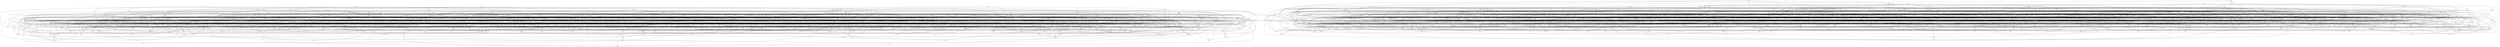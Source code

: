 graph {
0 [ label = "\"dtl\"" ]
1 [ label = "\"xzs\"" ]
2 [ label = "\"clb\"" ]
3 [ label = "\"zgk\"" ]
4 [ label = "\"fzx\"" ]
5 [ label = "\"lrq\"" ]
6 [ label = "\"hqn\"" ]
7 [ label = "\"jhq\"" ]
8 [ label = "\"xhb\"" ]
9 [ label = "\"mhm\"" ]
10 [ label = "\"vrn\"" ]
11 [ label = "\"kqv\"" ]
12 [ label = "\"rbp\"" ]
13 [ label = "\"kgf\"" ]
14 [ label = "\"lvj\"" ]
15 [ label = "\"tcv\"" ]
16 [ label = "\"ftv\"" ]
17 [ label = "\"hhn\"" ]
18 [ label = "\"vhr\"" ]
19 [ label = "\"tld\"" ]
20 [ label = "\"xnx\"" ]
21 [ label = "\"vhn\"" ]
22 [ label = "\"nmn\"" ]
23 [ label = "\"kqd\"" ]
24 [ label = "\"gsz\"" ]
25 [ label = "\"bjp\"" ]
26 [ label = "\"kfj\"" ]
27 [ label = "\"fzc\"" ]
28 [ label = "\"pkr\"" ]
29 [ label = "\"rvk\"" ]
30 [ label = "\"hmg\"" ]
31 [ label = "\"gvv\"" ]
32 [ label = "\"dzq\"" ]
33 [ label = "\"gtk\"" ]
34 [ label = "\"gdq\"" ]
35 [ label = "\"jlk\"" ]
36 [ label = "\"xvm\"" ]
37 [ label = "\"hgl\"" ]
38 [ label = "\"ftn\"" ]
39 [ label = "\"qsl\"" ]
40 [ label = "\"mpq\"" ]
41 [ label = "\"mqg\"" ]
42 [ label = "\"tst\"" ]
43 [ label = "\"qqq\"" ]
44 [ label = "\"szb\"" ]
45 [ label = "\"fsx\"" ]
46 [ label = "\"xrp\"" ]
47 [ label = "\"ssj\"" ]
48 [ label = "\"tnf\"" ]
49 [ label = "\"tsx\"" ]
50 [ label = "\"skq\"" ]
51 [ label = "\"khr\"" ]
52 [ label = "\"zdh\"" ]
53 [ label = "\"lkl\"" ]
54 [ label = "\"jxz\"" ]
55 [ label = "\"kmq\"" ]
56 [ label = "\"mcb\"" ]
57 [ label = "\"mtq\"" ]
58 [ label = "\"kmm\"" ]
59 [ label = "\"bnv\"" ]
60 [ label = "\"jqz\"" ]
61 [ label = "\"cdb\"" ]
62 [ label = "\"hph\"" ]
63 [ label = "\"xsm\"" ]
64 [ label = "\"tmv\"" ]
65 [ label = "\"xkb\"" ]
66 [ label = "\"vqx\"" ]
67 [ label = "\"kbq\"" ]
68 [ label = "\"krd\"" ]
69 [ label = "\"pxk\"" ]
70 [ label = "\"bgh\"" ]
71 [ label = "\"zmj\"" ]
72 [ label = "\"bld\"" ]
73 [ label = "\"fcd\"" ]
74 [ label = "\"rkp\"" ]
75 [ label = "\"htp\"" ]
76 [ label = "\"hcc\"" ]
77 [ label = "\"bbd\"" ]
78 [ label = "\"str\"" ]
79 [ label = "\"ppn\"" ]
80 [ label = "\"mqn\"" ]
81 [ label = "\"svv\"" ]
82 [ label = "\"jxt\"" ]
83 [ label = "\"nzs\"" ]
84 [ label = "\"dzs\"" ]
85 [ label = "\"mrd\"" ]
86 [ label = "\"nzv\"" ]
87 [ label = "\"dhp\"" ]
88 [ label = "\"zgf\"" ]
89 [ label = "\"kkq\"" ]
90 [ label = "\"sqc\"" ]
91 [ label = "\"tlb\"" ]
92 [ label = "\"bvs\"" ]
93 [ label = "\"crq\"" ]
94 [ label = "\"vhh\"" ]
95 [ label = "\"fgq\"" ]
96 [ label = "\"dhs\"" ]
97 [ label = "\"zbp\"" ]
98 [ label = "\"qqt\"" ]
99 [ label = "\"bbb\"" ]
100 [ label = "\"gkn\"" ]
101 [ label = "\"xnr\"" ]
102 [ label = "\"dnk\"" ]
103 [ label = "\"zch\"" ]
104 [ label = "\"xdh\"" ]
105 [ label = "\"hnr\"" ]
106 [ label = "\"jnc\"" ]
107 [ label = "\"gqc\"" ]
108 [ label = "\"msn\"" ]
109 [ label = "\"rgv\"" ]
110 [ label = "\"drs\"" ]
111 [ label = "\"grc\"" ]
112 [ label = "\"cxz\"" ]
113 [ label = "\"fcs\"" ]
114 [ label = "\"bqv\"" ]
115 [ label = "\"jtg\"" ]
116 [ label = "\"ldj\"" ]
117 [ label = "\"tbk\"" ]
118 [ label = "\"ktd\"" ]
119 [ label = "\"txk\"" ]
120 [ label = "\"hqv\"" ]
121 [ label = "\"mfb\"" ]
122 [ label = "\"rzh\"" ]
123 [ label = "\"xhd\"" ]
124 [ label = "\"rnd\"" ]
125 [ label = "\"jsp\"" ]
126 [ label = "\"jjs\"" ]
127 [ label = "\"xjz\"" ]
128 [ label = "\"fsn\"" ]
129 [ label = "\"zgr\"" ]
130 [ label = "\"rcn\"" ]
131 [ label = "\"fmh\"" ]
132 [ label = "\"jmj\"" ]
133 [ label = "\"gqg\"" ]
134 [ label = "\"knt\"" ]
135 [ label = "\"zxr\"" ]
136 [ label = "\"kxt\"" ]
137 [ label = "\"fgh\"" ]
138 [ label = "\"cvr\"" ]
139 [ label = "\"rjg\"" ]
140 [ label = "\"rvx\"" ]
141 [ label = "\"qtp\"" ]
142 [ label = "\"lkx\"" ]
143 [ label = "\"bxb\"" ]
144 [ label = "\"vht\"" ]
145 [ label = "\"pxz\"" ]
146 [ label = "\"rzm\"" ]
147 [ label = "\"kcv\"" ]
148 [ label = "\"vnh\"" ]
149 [ label = "\"qbv\"" ]
150 [ label = "\"bph\"" ]
151 [ label = "\"tsg\"" ]
152 [ label = "\"npc\"" ]
153 [ label = "\"nsx\"" ]
154 [ label = "\"fgs\"" ]
155 [ label = "\"xzx\"" ]
156 [ label = "\"qkx\"" ]
157 [ label = "\"xvj\"" ]
158 [ label = "\"tln\"" ]
159 [ label = "\"mbt\"" ]
160 [ label = "\"tmx\"" ]
161 [ label = "\"njf\"" ]
162 [ label = "\"rsc\"" ]
163 [ label = "\"hnd\"" ]
164 [ label = "\"pgf\"" ]
165 [ label = "\"dnx\"" ]
166 [ label = "\"qck\"" ]
167 [ label = "\"dhc\"" ]
168 [ label = "\"pdd\"" ]
169 [ label = "\"khd\"" ]
170 [ label = "\"cfk\"" ]
171 [ label = "\"pbg\"" ]
172 [ label = "\"mmm\"" ]
173 [ label = "\"hgr\"" ]
174 [ label = "\"bcr\"" ]
175 [ label = "\"vgp\"" ]
176 [ label = "\"ghq\"" ]
177 [ label = "\"rzf\"" ]
178 [ label = "\"ddh\"" ]
179 [ label = "\"psl\"" ]
180 [ label = "\"dds\"" ]
181 [ label = "\"mhq\"" ]
182 [ label = "\"jcr\"" ]
183 [ label = "\"dtb\"" ]
184 [ label = "\"rpk\"" ]
185 [ label = "\"pxv\"" ]
186 [ label = "\"ljc\"" ]
187 [ label = "\"djf\"" ]
188 [ label = "\"plm\"" ]
189 [ label = "\"fxz\"" ]
190 [ label = "\"hbs\"" ]
191 [ label = "\"nlc\"" ]
192 [ label = "\"rxb\"" ]
193 [ label = "\"tzc\"" ]
194 [ label = "\"trg\"" ]
195 [ label = "\"pbx\"" ]
196 [ label = "\"nct\"" ]
197 [ label = "\"rvb\"" ]
198 [ label = "\"bpk\"" ]
199 [ label = "\"qzx\"" ]
200 [ label = "\"fhp\"" ]
201 [ label = "\"ldn\"" ]
202 [ label = "\"zhq\"" ]
203 [ label = "\"xdn\"" ]
204 [ label = "\"mdx\"" ]
205 [ label = "\"gzj\"" ]
206 [ label = "\"jdb\"" ]
207 [ label = "\"lzp\"" ]
208 [ label = "\"lvq\"" ]
209 [ label = "\"lbl\"" ]
210 [ label = "\"kts\"" ]
211 [ label = "\"tvs\"" ]
212 [ label = "\"rfd\"" ]
213 [ label = "\"dlv\"" ]
214 [ label = "\"sct\"" ]
215 [ label = "\"qcl\"" ]
216 [ label = "\"djk\"" ]
217 [ label = "\"qgb\"" ]
218 [ label = "\"zmc\"" ]
219 [ label = "\"xrx\"" ]
220 [ label = "\"fqn\"" ]
221 [ label = "\"xxf\"" ]
222 [ label = "\"fvp\"" ]
223 [ label = "\"qpg\"" ]
224 [ label = "\"brb\"" ]
225 [ label = "\"bpn\"" ]
226 [ label = "\"npz\"" ]
227 [ label = "\"tvl\"" ]
228 [ label = "\"hfd\"" ]
229 [ label = "\"glb\"" ]
230 [ label = "\"xxk\"" ]
231 [ label = "\"skt\"" ]
232 [ label = "\"rpb\"" ]
233 [ label = "\"fdc\"" ]
234 [ label = "\"rbq\"" ]
235 [ label = "\"dzd\"" ]
236 [ label = "\"xkn\"" ]
237 [ label = "\"hgt\"" ]
238 [ label = "\"zcr\"" ]
239 [ label = "\"llh\"" ]
240 [ label = "\"rcz\"" ]
241 [ label = "\"kdc\"" ]
242 [ label = "\"xfj\"" ]
243 [ label = "\"vhx\"" ]
244 [ label = "\"xrv\"" ]
245 [ label = "\"mrj\"" ]
246 [ label = "\"lkc\"" ]
247 [ label = "\"nbp\"" ]
248 [ label = "\"dxt\"" ]
249 [ label = "\"jdn\"" ]
250 [ label = "\"hrv\"" ]
251 [ label = "\"fqx\"" ]
252 [ label = "\"hzc\"" ]
253 [ label = "\"lzk\"" ]
254 [ label = "\"xxp\"" ]
255 [ label = "\"cdd\"" ]
256 [ label = "\"jpz\"" ]
257 [ label = "\"qrp\"" ]
258 [ label = "\"ggq\"" ]
259 [ label = "\"hzj\"" ]
260 [ label = "\"hts\"" ]
261 [ label = "\"zzb\"" ]
262 [ label = "\"bdp\"" ]
263 [ label = "\"vvn\"" ]
264 [ label = "\"mmr\"" ]
265 [ label = "\"bdc\"" ]
266 [ label = "\"jgq\"" ]
267 [ label = "\"pqh\"" ]
268 [ label = "\"vqd\"" ]
269 [ label = "\"qdj\"" ]
270 [ label = "\"ctf\"" ]
271 [ label = "\"rbc\"" ]
272 [ label = "\"hst\"" ]
273 [ label = "\"dcl\"" ]
274 [ label = "\"dth\"" ]
275 [ label = "\"kqf\"" ]
276 [ label = "\"mkx\"" ]
277 [ label = "\"xkk\"" ]
278 [ label = "\"tbq\"" ]
279 [ label = "\"pvb\"" ]
280 [ label = "\"lcb\"" ]
281 [ label = "\"thz\"" ]
282 [ label = "\"gdc\"" ]
283 [ label = "\"xvg\"" ]
284 [ label = "\"xnz\"" ]
285 [ label = "\"vvh\"" ]
286 [ label = "\"mdj\"" ]
287 [ label = "\"tkc\"" ]
288 [ label = "\"npb\"" ]
289 [ label = "\"cvl\"" ]
290 [ label = "\"rpn\"" ]
291 [ label = "\"lfs\"" ]
292 [ label = "\"kbv\"" ]
293 [ label = "\"bfb\"" ]
294 [ label = "\"hqj\"" ]
295 [ label = "\"lnr\"" ]
296 [ label = "\"dtv\"" ]
297 [ label = "\"sfz\"" ]
298 [ label = "\"fkp\"" ]
299 [ label = "\"bxh\"" ]
300 [ label = "\"bkz\"" ]
301 [ label = "\"mrr\"" ]
302 [ label = "\"nkq\"" ]
303 [ label = "\"htq\"" ]
304 [ label = "\"zgq\"" ]
305 [ label = "\"nmp\"" ]
306 [ label = "\"mkn\"" ]
307 [ label = "\"vqn\"" ]
308 [ label = "\"szz\"" ]
309 [ label = "\"mtx\"" ]
310 [ label = "\"fdq\"" ]
311 [ label = "\"dhz\"" ]
312 [ label = "\"hkb\"" ]
313 [ label = "\"vbr\"" ]
314 [ label = "\"qmq\"" ]
315 [ label = "\"qkf\"" ]
316 [ label = "\"hbv\"" ]
317 [ label = "\"rmc\"" ]
318 [ label = "\"tzt\"" ]
319 [ label = "\"lll\"" ]
320 [ label = "\"kph\"" ]
321 [ label = "\"fqf\"" ]
322 [ label = "\"jfz\"" ]
323 [ label = "\"jjh\"" ]
324 [ label = "\"nmv\"" ]
325 [ label = "\"mkk\"" ]
326 [ label = "\"ndd\"" ]
327 [ label = "\"gtz\"" ]
328 [ label = "\"zpl\"" ]
329 [ label = "\"tgg\"" ]
330 [ label = "\"mfk\"" ]
331 [ label = "\"bnm\"" ]
332 [ label = "\"fds\"" ]
333 [ label = "\"vxx\"" ]
334 [ label = "\"vvb\"" ]
335 [ label = "\"msc\"" ]
336 [ label = "\"nxz\"" ]
337 [ label = "\"gcq\"" ]
338 [ label = "\"xdz\"" ]
339 [ label = "\"kmd\"" ]
340 [ label = "\"rhd\"" ]
341 [ label = "\"vzd\"" ]
342 [ label = "\"cnm\"" ]
343 [ label = "\"pmx\"" ]
344 [ label = "\"ftk\"" ]
345 [ label = "\"lsb\"" ]
346 [ label = "\"mzc\"" ]
347 [ label = "\"qdt\"" ]
348 [ label = "\"rmd\"" ]
349 [ label = "\"cpx\"" ]
350 [ label = "\"bqx\"" ]
351 [ label = "\"qjq\"" ]
352 [ label = "\"hrs\"" ]
353 [ label = "\"tkd\"" ]
354 [ label = "\"tqp\"" ]
355 [ label = "\"lsg\"" ]
356 [ label = "\"bkc\"" ]
357 [ label = "\"zph\"" ]
358 [ label = "\"qsf\"" ]
359 [ label = "\"hfj\"" ]
360 [ label = "\"ktr\"" ]
361 [ label = "\"jzj\"" ]
362 [ label = "\"ggm\"" ]
363 [ label = "\"sfq\"" ]
364 [ label = "\"kbs\"" ]
365 [ label = "\"zvq\"" ]
366 [ label = "\"hjf\"" ]
367 [ label = "\"kbk\"" ]
368 [ label = "\"bkd\"" ]
369 [ label = "\"nmq\"" ]
370 [ label = "\"jsc\"" ]
371 [ label = "\"jpt\"" ]
372 [ label = "\"mqc\"" ]
373 [ label = "\"zjb\"" ]
374 [ label = "\"qmg\"" ]
375 [ label = "\"zcx\"" ]
376 [ label = "\"zbd\"" ]
377 [ label = "\"brn\"" ]
378 [ label = "\"nzg\"" ]
379 [ label = "\"mcr\"" ]
380 [ label = "\"znp\"" ]
381 [ label = "\"ddq\"" ]
382 [ label = "\"xxl\"" ]
383 [ label = "\"chl\"" ]
384 [ label = "\"mvz\"" ]
385 [ label = "\"kgm\"" ]
386 [ label = "\"bqk\"" ]
387 [ label = "\"dkt\"" ]
388 [ label = "\"nsq\"" ]
389 [ label = "\"jxg\"" ]
390 [ label = "\"mtj\"" ]
391 [ label = "\"jgv\"" ]
392 [ label = "\"mnj\"" ]
393 [ label = "\"tmb\"" ]
394 [ label = "\"hlf\"" ]
395 [ label = "\"rgj\"" ]
396 [ label = "\"fjc\"" ]
397 [ label = "\"lcf\"" ]
398 [ label = "\"mss\"" ]
399 [ label = "\"pbf\"" ]
400 [ label = "\"zgt\"" ]
401 [ label = "\"fbr\"" ]
402 [ label = "\"rmb\"" ]
403 [ label = "\"frj\"" ]
404 [ label = "\"pzc\"" ]
405 [ label = "\"cpt\"" ]
406 [ label = "\"krg\"" ]
407 [ label = "\"ztn\"" ]
408 [ label = "\"xtt\"" ]
409 [ label = "\"ghv\"" ]
410 [ label = "\"nvm\"" ]
411 [ label = "\"nxd\"" ]
412 [ label = "\"rmj\"" ]
413 [ label = "\"clf\"" ]
414 [ label = "\"qls\"" ]
415 [ label = "\"lsh\"" ]
416 [ label = "\"brx\"" ]
417 [ label = "\"hvv\"" ]
418 [ label = "\"lmg\"" ]
419 [ label = "\"xlz\"" ]
420 [ label = "\"rtx\"" ]
421 [ label = "\"xpn\"" ]
422 [ label = "\"hxr\"" ]
423 [ label = "\"rfz\"" ]
424 [ label = "\"zcf\"" ]
425 [ label = "\"bsp\"" ]
426 [ label = "\"cxj\"" ]
427 [ label = "\"cmr\"" ]
428 [ label = "\"vjz\"" ]
429 [ label = "\"hhd\"" ]
430 [ label = "\"csb\"" ]
431 [ label = "\"fnv\"" ]
432 [ label = "\"bxt\"" ]
433 [ label = "\"mvt\"" ]
434 [ label = "\"rhb\"" ]
435 [ label = "\"qrq\"" ]
436 [ label = "\"zxb\"" ]
437 [ label = "\"rql\"" ]
438 [ label = "\"njb\"" ]
439 [ label = "\"vlk\"" ]
440 [ label = "\"sgj\"" ]
441 [ label = "\"nlf\"" ]
442 [ label = "\"dbl\"" ]
443 [ label = "\"lvh\"" ]
444 [ label = "\"cfd\"" ]
445 [ label = "\"jvc\"" ]
446 [ label = "\"zbn\"" ]
447 [ label = "\"xtq\"" ]
448 [ label = "\"prb\"" ]
449 [ label = "\"bch\"" ]
450 [ label = "\"trp\"" ]
451 [ label = "\"xdq\"" ]
452 [ label = "\"zhb\"" ]
453 [ label = "\"flz\"" ]
454 [ label = "\"xff\"" ]
455 [ label = "\"tsn\"" ]
456 [ label = "\"ffm\"" ]
457 [ label = "\"ctn\"" ]
458 [ label = "\"mcj\"" ]
459 [ label = "\"qrh\"" ]
460 [ label = "\"bnt\"" ]
461 [ label = "\"bbq\"" ]
462 [ label = "\"dnq\"" ]
463 [ label = "\"qht\"" ]
464 [ label = "\"nmh\"" ]
465 [ label = "\"bkv\"" ]
466 [ label = "\"pgr\"" ]
467 [ label = "\"bzq\"" ]
468 [ label = "\"lbg\"" ]
469 [ label = "\"kmz\"" ]
470 [ label = "\"jqm\"" ]
471 [ label = "\"bbc\"" ]
472 [ label = "\"hlv\"" ]
473 [ label = "\"rxs\"" ]
474 [ label = "\"jsb\"" ]
475 [ label = "\"svr\"" ]
476 [ label = "\"lch\"" ]
477 [ label = "\"sxz\"" ]
478 [ label = "\"hvr\"" ]
479 [ label = "\"ptb\"" ]
480 [ label = "\"rrr\"" ]
481 [ label = "\"hzk\"" ]
482 [ label = "\"mvb\"" ]
483 [ label = "\"lcr\"" ]
484 [ label = "\"lvp\"" ]
485 [ label = "\"kbf\"" ]
486 [ label = "\"dcq\"" ]
487 [ label = "\"ngv\"" ]
488 [ label = "\"bxc\"" ]
489 [ label = "\"rcb\"" ]
490 [ label = "\"cvk\"" ]
491 [ label = "\"gnv\"" ]
492 [ label = "\"xhz\"" ]
493 [ label = "\"mcf\"" ]
494 [ label = "\"btk\"" ]
495 [ label = "\"xfs\"" ]
496 [ label = "\"lks\"" ]
497 [ label = "\"tlx\"" ]
498 [ label = "\"sfm\"" ]
499 [ label = "\"sbt\"" ]
500 [ label = "\"tjs\"" ]
501 [ label = "\"qqz\"" ]
502 [ label = "\"ggc\"" ]
503 [ label = "\"fbm\"" ]
504 [ label = "\"szl\"" ]
505 [ label = "\"kls\"" ]
506 [ label = "\"zkh\"" ]
507 [ label = "\"jgp\"" ]
508 [ label = "\"jpk\"" ]
509 [ label = "\"qzn\"" ]
510 [ label = "\"vvq\"" ]
511 [ label = "\"hjp\"" ]
512 [ label = "\"stp\"" ]
513 [ label = "\"grg\"" ]
514 [ label = "\"tpp\"" ]
515 [ label = "\"fqt\"" ]
516 [ label = "\"ncp\"" ]
517 [ label = "\"kmv\"" ]
518 [ label = "\"fhc\"" ]
519 [ label = "\"gkj\"" ]
520 [ label = "\"brd\"" ]
521 [ label = "\"lgn\"" ]
522 [ label = "\"mlc\"" ]
523 [ label = "\"gsr\"" ]
524 [ label = "\"xgz\"" ]
525 [ label = "\"lrs\"" ]
526 [ label = "\"fjs\"" ]
527 [ label = "\"drx\"" ]
528 [ label = "\"zfb\"" ]
529 [ label = "\"llj\"" ]
530 [ label = "\"lfh\"" ]
531 [ label = "\"mtf\"" ]
532 [ label = "\"skj\"" ]
533 [ label = "\"ttj\"" ]
534 [ label = "\"mjt\"" ]
535 [ label = "\"knh\"" ]
536 [ label = "\"nrv\"" ]
537 [ label = "\"cqt\"" ]
538 [ label = "\"hmf\"" ]
539 [ label = "\"npv\"" ]
540 [ label = "\"mmz\"" ]
541 [ label = "\"vgm\"" ]
542 [ label = "\"xcr\"" ]
543 [ label = "\"zcs\"" ]
544 [ label = "\"qkk\"" ]
545 [ label = "\"sjm\"" ]
546 [ label = "\"jpv\"" ]
547 [ label = "\"zll\"" ]
548 [ label = "\"vbg\"" ]
549 [ label = "\"pgt\"" ]
550 [ label = "\"khn\"" ]
551 [ label = "\"zxj\"" ]
552 [ label = "\"xfb\"" ]
553 [ label = "\"chf\"" ]
554 [ label = "\"ctv\"" ]
555 [ label = "\"hsr\"" ]
556 [ label = "\"dlr\"" ]
557 [ label = "\"qdg\"" ]
558 [ label = "\"qmv\"" ]
559 [ label = "\"tmr\"" ]
560 [ label = "\"htl\"" ]
561 [ label = "\"rvn\"" ]
562 [ label = "\"njk\"" ]
563 [ label = "\"bnc\"" ]
564 [ label = "\"rmm\"" ]
565 [ label = "\"hlp\"" ]
566 [ label = "\"ktl\"" ]
567 [ label = "\"zcg\"" ]
568 [ label = "\"nvz\"" ]
569 [ label = "\"rkx\"" ]
570 [ label = "\"ksc\"" ]
571 [ label = "\"zxl\"" ]
572 [ label = "\"msh\"" ]
573 [ label = "\"gkm\"" ]
574 [ label = "\"bmg\"" ]
575 [ label = "\"skg\"" ]
576 [ label = "\"bdg\"" ]
577 [ label = "\"jqq\"" ]
578 [ label = "\"plt\"" ]
579 [ label = "\"ctx\"" ]
580 [ label = "\"ssl\"" ]
581 [ label = "\"czn\"" ]
582 [ label = "\"xzt\"" ]
583 [ label = "\"bng\"" ]
584 [ label = "\"hxj\"" ]
585 [ label = "\"kvb\"" ]
586 [ label = "\"ngx\"" ]
587 [ label = "\"rtz\"" ]
588 [ label = "\"rtc\"" ]
589 [ label = "\"snd\"" ]
590 [ label = "\"bcz\"" ]
591 [ label = "\"krs\"" ]
592 [ label = "\"mfs\"" ]
593 [ label = "\"tlv\"" ]
594 [ label = "\"qtn\"" ]
595 [ label = "\"vrg\"" ]
596 [ label = "\"bjd\"" ]
597 [ label = "\"vxj\"" ]
598 [ label = "\"jzf\"" ]
599 [ label = "\"ppm\"" ]
600 [ label = "\"fsz\"" ]
601 [ label = "\"mcq\"" ]
602 [ label = "\"mdh\"" ]
603 [ label = "\"rsb\"" ]
604 [ label = "\"fkt\"" ]
605 [ label = "\"brr\"" ]
606 [ label = "\"qxz\"" ]
607 [ label = "\"lkm\"" ]
608 [ label = "\"xmn\"" ]
609 [ label = "\"jzz\"" ]
610 [ label = "\"vvt\"" ]
611 [ label = "\"pbj\"" ]
612 [ label = "\"djp\"" ]
613 [ label = "\"ngz\"" ]
614 [ label = "\"dxq\"" ]
615 [ label = "\"kzc\"" ]
616 [ label = "\"knv\"" ]
617 [ label = "\"fdg\"" ]
618 [ label = "\"xbj\"" ]
619 [ label = "\"nfb\"" ]
620 [ label = "\"njt\"" ]
621 [ label = "\"xbx\"" ]
622 [ label = "\"mzh\"" ]
623 [ label = "\"nmk\"" ]
624 [ label = "\"zdb\"" ]
625 [ label = "\"jgs\"" ]
626 [ label = "\"vkl\"" ]
627 [ label = "\"mhb\"" ]
628 [ label = "\"hrl\"" ]
629 [ label = "\"smb\"" ]
630 [ label = "\"dmj\"" ]
631 [ label = "\"pdc\"" ]
632 [ label = "\"rgc\"" ]
633 [ label = "\"kdl\"" ]
634 [ label = "\"rcc\"" ]
635 [ label = "\"stz\"" ]
636 [ label = "\"llr\"" ]
637 [ label = "\"cdc\"" ]
638 [ label = "\"bst\"" ]
639 [ label = "\"gqp\"" ]
640 [ label = "\"qms\"" ]
641 [ label = "\"bvr\"" ]
642 [ label = "\"qkv\"" ]
643 [ label = "\"hbl\"" ]
644 [ label = "\"lmh\"" ]
645 [ label = "\"vks\"" ]
646 [ label = "\"dsj\"" ]
647 [ label = "\"fms\"" ]
648 [ label = "\"qcd\"" ]
649 [ label = "\"hxc\"" ]
650 [ label = "\"cbr\"" ]
651 [ label = "\"mll\"" ]
652 [ label = "\"rxt\"" ]
653 [ label = "\"tmq\"" ]
654 [ label = "\"fqp\"" ]
655 [ label = "\"tsc\"" ]
656 [ label = "\"qrc\"" ]
657 [ label = "\"mpd\"" ]
658 [ label = "\"vcg\"" ]
659 [ label = "\"jcx\"" ]
660 [ label = "\"lqp\"" ]
661 [ label = "\"pqg\"" ]
662 [ label = "\"tbd\"" ]
663 [ label = "\"txr\"" ]
664 [ label = "\"frb\"" ]
665 [ label = "\"vzg\"" ]
666 [ label = "\"qmk\"" ]
667 [ label = "\"rld\"" ]
668 [ label = "\"xrm\"" ]
669 [ label = "\"dst\"" ]
670 [ label = "\"zmn\"" ]
671 [ label = "\"djm\"" ]
672 [ label = "\"fzj\"" ]
673 [ label = "\"hqf\"" ]
674 [ label = "\"nlk\"" ]
675 [ label = "\"kfk\"" ]
676 [ label = "\"srj\"" ]
677 [ label = "\"xsk\"" ]
678 [ label = "\"tpn\"" ]
679 [ label = "\"gmg\"" ]
680 [ label = "\"lhc\"" ]
681 [ label = "\"dlc\"" ]
682 [ label = "\"tsk\"" ]
683 [ label = "\"dhj\"" ]
684 [ label = "\"vfx\"" ]
685 [ label = "\"zcz\"" ]
686 [ label = "\"xmm\"" ]
687 [ label = "\"zkm\"" ]
688 [ label = "\"rtq\"" ]
689 [ label = "\"vtk\"" ]
690 [ label = "\"hft\"" ]
691 [ label = "\"kbg\"" ]
692 [ label = "\"pvn\"" ]
693 [ label = "\"psp\"" ]
694 [ label = "\"lbp\"" ]
695 [ label = "\"hhg\"" ]
696 [ label = "\"bfq\"" ]
697 [ label = "\"xhn\"" ]
698 [ label = "\"mdt\"" ]
699 [ label = "\"cnh\"" ]
700 [ label = "\"ktj\"" ]
701 [ label = "\"tgv\"" ]
702 [ label = "\"dzl\"" ]
703 [ label = "\"jjg\"" ]
704 [ label = "\"bnf\"" ]
705 [ label = "\"ppr\"" ]
706 [ label = "\"sgr\"" ]
707 [ label = "\"dmv\"" ]
708 [ label = "\"prf\"" ]
709 [ label = "\"mtm\"" ]
710 [ label = "\"dlp\"" ]
711 [ label = "\"vkb\"" ]
712 [ label = "\"rsp\"" ]
713 [ label = "\"tdq\"" ]
714 [ label = "\"jbv\"" ]
715 [ label = "\"vss\"" ]
716 [ label = "\"zjl\"" ]
717 [ label = "\"srk\"" ]
718 [ label = "\"zpp\"" ]
719 [ label = "\"rgq\"" ]
720 [ label = "\"msr\"" ]
721 [ label = "\"rqm\"" ]
722 [ label = "\"prp\"" ]
723 [ label = "\"fkz\"" ]
724 [ label = "\"dvf\"" ]
725 [ label = "\"gtx\"" ]
726 [ label = "\"ngj\"" ]
727 [ label = "\"vtj\"" ]
728 [ label = "\"ppv\"" ]
729 [ label = "\"thf\"" ]
730 [ label = "\"dcm\"" ]
731 [ label = "\"vch\"" ]
732 [ label = "\"vtq\"" ]
733 [ label = "\"dqk\"" ]
734 [ label = "\"fcz\"" ]
735 [ label = "\"pjt\"" ]
736 [ label = "\"scm\"" ]
737 [ label = "\"dbd\"" ]
738 [ label = "\"tlz\"" ]
739 [ label = "\"lnk\"" ]
740 [ label = "\"gtf\"" ]
741 [ label = "\"fxh\"" ]
742 [ label = "\"trt\"" ]
743 [ label = "\"nqc\"" ]
744 [ label = "\"sxl\"" ]
745 [ label = "\"jkn\"" ]
746 [ label = "\"bbg\"" ]
747 [ label = "\"gnb\"" ]
748 [ label = "\"pgh\"" ]
749 [ label = "\"vxg\"" ]
750 [ label = "\"gqk\"" ]
751 [ label = "\"slx\"" ]
752 [ label = "\"slb\"" ]
753 [ label = "\"kzq\"" ]
754 [ label = "\"rqt\"" ]
755 [ label = "\"ndh\"" ]
756 [ label = "\"vbb\"" ]
757 [ label = "\"xln\"" ]
758 [ label = "\"zvb\"" ]
759 [ label = "\"nfd\"" ]
760 [ label = "\"tzn\"" ]
761 [ label = "\"kgq\"" ]
762 [ label = "\"dgb\"" ]
763 [ label = "\"ckd\"" ]
764 [ label = "\"dvt\"" ]
765 [ label = "\"gvp\"" ]
766 [ label = "\"zks\"" ]
767 [ label = "\"lvf\"" ]
768 [ label = "\"lzq\"" ]
769 [ label = "\"vzf\"" ]
770 [ label = "\"jjj\"" ]
771 [ label = "\"nfl\"" ]
772 [ label = "\"nkk\"" ]
773 [ label = "\"ftj\"" ]
774 [ label = "\"fcg\"" ]
775 [ label = "\"xlg\"" ]
776 [ label = "\"fhl\"" ]
777 [ label = "\"ntf\"" ]
778 [ label = "\"phk\"" ]
779 [ label = "\"vck\"" ]
780 [ label = "\"lmp\"" ]
781 [ label = "\"nrf\"" ]
782 [ label = "\"lmf\"" ]
783 [ label = "\"zhv\"" ]
784 [ label = "\"sbc\"" ]
785 [ label = "\"qqv\"" ]
786 [ label = "\"rgt\"" ]
787 [ label = "\"mjq\"" ]
788 [ label = "\"zjv\"" ]
789 [ label = "\"vzk\"" ]
790 [ label = "\"hhm\"" ]
791 [ label = "\"qnq\"" ]
792 [ label = "\"pvg\"" ]
793 [ label = "\"nrl\"" ]
794 [ label = "\"pnh\"" ]
795 [ label = "\"rqh\"" ]
796 [ label = "\"tmk\"" ]
797 [ label = "\"dbv\"" ]
798 [ label = "\"jrg\"" ]
799 [ label = "\"ncf\"" ]
800 [ label = "\"txj\"" ]
801 [ label = "\"gqh\"" ]
802 [ label = "\"lxb\"" ]
803 [ label = "\"jqn\"" ]
804 [ label = "\"vxf\"" ]
805 [ label = "\"sbf\"" ]
806 [ label = "\"crn\"" ]
807 [ label = "\"sdr\"" ]
808 [ label = "\"gcp\"" ]
809 [ label = "\"jkt\"" ]
810 [ label = "\"nfq\"" ]
811 [ label = "\"vjr\"" ]
812 [ label = "\"rlb\"" ]
813 [ label = "\"qcs\"" ]
814 [ label = "\"pmm\"" ]
815 [ label = "\"crk\"" ]
816 [ label = "\"zdl\"" ]
817 [ label = "\"rhl\"" ]
818 [ label = "\"qhr\"" ]
819 [ label = "\"dzc\"" ]
820 [ label = "\"jkg\"" ]
821 [ label = "\"trm\"" ]
822 [ label = "\"nql\"" ]
823 [ label = "\"ngt\"" ]
824 [ label = "\"vrd\"" ]
825 [ label = "\"lqv\"" ]
826 [ label = "\"czh\"" ]
827 [ label = "\"hhq\"" ]
828 [ label = "\"tqq\"" ]
829 [ label = "\"scc\"" ]
830 [ label = "\"ktt\"" ]
831 [ label = "\"zcj\"" ]
832 [ label = "\"ggk\"" ]
833 [ label = "\"qkc\"" ]
834 [ label = "\"hjb\"" ]
835 [ label = "\"bgb\"" ]
836 [ label = "\"qjx\"" ]
837 [ label = "\"hgs\"" ]
838 [ label = "\"nmg\"" ]
839 [ label = "\"cqp\"" ]
840 [ label = "\"nvf\"" ]
841 [ label = "\"rhs\"" ]
842 [ label = "\"znc\"" ]
843 [ label = "\"mbz\"" ]
844 [ label = "\"qkj\"" ]
845 [ label = "\"mzm\"" ]
846 [ label = "\"gvx\"" ]
847 [ label = "\"dxv\"" ]
848 [ label = "\"hjg\"" ]
849 [ label = "\"cmh\"" ]
850 [ label = "\"skv\"" ]
851 [ label = "\"xsn\"" ]
852 [ label = "\"nbs\"" ]
853 [ label = "\"cxd\"" ]
854 [ label = "\"fkr\"" ]
855 [ label = "\"zsq\"" ]
856 [ label = "\"xpr\"" ]
857 [ label = "\"lnl\"" ]
858 [ label = "\"kfr\"" ]
859 [ label = "\"skp\"" ]
860 [ label = "\"hzv\"" ]
861 [ label = "\"vxb\"" ]
862 [ label = "\"pcf\"" ]
863 [ label = "\"vmk\"" ]
864 [ label = "\"cvv\"" ]
865 [ label = "\"cbl\"" ]
866 [ label = "\"kjd\"" ]
867 [ label = "\"hkf\"" ]
868 [ label = "\"kmc\"" ]
869 [ label = "\"vmq\"" ]
870 [ label = "\"tbf\"" ]
871 [ label = "\"jvx\"" ]
872 [ label = "\"svp\"" ]
873 [ label = "\"htd\"" ]
874 [ label = "\"vmx\"" ]
875 [ label = "\"gmf\"" ]
876 [ label = "\"kzj\"" ]
877 [ label = "\"pzr\"" ]
878 [ label = "\"vnl\"" ]
879 [ label = "\"rtm\"" ]
880 [ label = "\"tct\"" ]
881 [ label = "\"rzd\"" ]
882 [ label = "\"mqv\"" ]
883 [ label = "\"rfc\"" ]
884 [ label = "\"jsm\"" ]
885 [ label = "\"zbc\"" ]
886 [ label = "\"mnn\"" ]
887 [ label = "\"tbc\"" ]
888 [ label = "\"vkd\"" ]
889 [ label = "\"fzh\"" ]
890 [ label = "\"fsh\"" ]
891 [ label = "\"kmj\"" ]
892 [ label = "\"nhv\"" ]
893 [ label = "\"fdx\"" ]
894 [ label = "\"cnf\"" ]
895 [ label = "\"rfp\"" ]
896 [ label = "\"pcq\"" ]
897 [ label = "\"jxd\"" ]
898 [ label = "\"ngd\"" ]
899 [ label = "\"rng\"" ]
900 [ label = "\"dkn\"" ]
901 [ label = "\"lxh\"" ]
902 [ label = "\"gqb\"" ]
903 [ label = "\"fdr\"" ]
904 [ label = "\"jlj\"" ]
905 [ label = "\"hxz\"" ]
906 [ label = "\"pjk\"" ]
907 [ label = "\"sqp\"" ]
908 [ label = "\"mjm\"" ]
909 [ label = "\"zzd\"" ]
910 [ label = "\"xdd\"" ]
911 [ label = "\"tzq\"" ]
912 [ label = "\"ljj\"" ]
913 [ label = "\"nrd\"" ]
914 [ label = "\"lfc\"" ]
915 [ label = "\"jkm\"" ]
916 [ label = "\"tgh\"" ]
917 [ label = "\"jkp\"" ]
918 [ label = "\"vqp\"" ]
919 [ label = "\"ssr\"" ]
920 [ label = "\"krj\"" ]
921 [ label = "\"srp\"" ]
922 [ label = "\"stc\"" ]
923 [ label = "\"gcc\"" ]
924 [ label = "\"fcl\"" ]
925 [ label = "\"bvz\"" ]
926 [ label = "\"gvf\"" ]
927 [ label = "\"pth\"" ]
928 [ label = "\"mjb\"" ]
929 [ label = "\"lvz\"" ]
930 [ label = "\"hbd\"" ]
931 [ label = "\"nqm\"" ]
932 [ label = "\"dnb\"" ]
933 [ label = "\"mzf\"" ]
934 [ label = "\"vzr\"" ]
935 [ label = "\"rfm\"" ]
936 [ label = "\"mtt\"" ]
937 [ label = "\"xtl\"" ]
938 [ label = "\"tgj\"" ]
939 [ label = "\"dpv\"" ]
940 [ label = "\"bqs\"" ]
941 [ label = "\"xzd\"" ]
942 [ label = "\"xjt\"" ]
943 [ label = "\"qtr\"" ]
944 [ label = "\"jth\"" ]
945 [ label = "\"rxr\"" ]
946 [ label = "\"rsx\"" ]
947 [ label = "\"xlh\"" ]
948 [ label = "\"jfp\"" ]
949 [ label = "\"tvh\"" ]
950 [ label = "\"ntz\"" ]
951 [ label = "\"rgg\"" ]
952 [ label = "\"fqg\"" ]
953 [ label = "\"tcd\"" ]
954 [ label = "\"lkn\"" ]
955 [ label = "\"mqq\"" ]
956 [ label = "\"ndb\"" ]
957 [ label = "\"qgq\"" ]
958 [ label = "\"nnm\"" ]
959 [ label = "\"mjk\"" ]
960 [ label = "\"bxf\"" ]
961 [ label = "\"grp\"" ]
962 [ label = "\"fls\"" ]
963 [ label = "\"vph\"" ]
964 [ label = "\"tsp\"" ]
965 [ label = "\"vgj\"" ]
966 [ label = "\"rfg\"" ]
967 [ label = "\"pzg\"" ]
968 [ label = "\"dtk\"" ]
969 [ label = "\"nhp\"" ]
970 [ label = "\"mpl\"" ]
971 [ label = "\"jks\"" ]
972 [ label = "\"lhp\"" ]
973 [ label = "\"qsg\"" ]
974 [ label = "\"mtz\"" ]
975 [ label = "\"lzc\"" ]
976 [ label = "\"ntm\"" ]
977 [ label = "\"lcv\"" ]
978 [ label = "\"jgg\"" ]
979 [ label = "\"xfm\"" ]
980 [ label = "\"hfp\"" ]
981 [ label = "\"dcs\"" ]
982 [ label = "\"cmb\"" ]
983 [ label = "\"kst\"" ]
984 [ label = "\"cls\"" ]
985 [ label = "\"tfh\"" ]
986 [ label = "\"dtz\"" ]
987 [ label = "\"dbr\"" ]
988 [ label = "\"zdc\"" ]
989 [ label = "\"pph\"" ]
990 [ label = "\"qfz\"" ]
991 [ label = "\"dgd\"" ]
992 [ label = "\"jxb\"" ]
993 [ label = "\"cnt\"" ]
994 [ label = "\"zdx\"" ]
995 [ label = "\"sqf\"" ]
996 [ label = "\"jvn\"" ]
997 [ label = "\"qlq\"" ]
998 [ label = "\"ppd\"" ]
999 [ label = "\"msl\"" ]
1000 [ label = "\"jvf\"" ]
1001 [ label = "\"dhb\"" ]
1002 [ label = "\"qlh\"" ]
1003 [ label = "\"kzd\"" ]
1004 [ label = "\"mfv\"" ]
1005 [ label = "\"prk\"" ]
1006 [ label = "\"gqq\"" ]
1007 [ label = "\"zzl\"" ]
1008 [ label = "\"hkl\"" ]
1009 [ label = "\"hkh\"" ]
1010 [ label = "\"rbs\"" ]
1011 [ label = "\"gfn\"" ]
1012 [ label = "\"jcz\"" ]
1013 [ label = "\"sqs\"" ]
1014 [ label = "\"vxs\"" ]
1015 [ label = "\"bgk\"" ]
1016 [ label = "\"ftz\"" ]
1017 [ label = "\"qcg\"" ]
1018 [ label = "\"qgm\"" ]
1019 [ label = "\"fvz\"" ]
1020 [ label = "\"nqt\"" ]
1021 [ label = "\"jvr\"" ]
1022 [ label = "\"dll\"" ]
1023 [ label = "\"pqz\"" ]
1024 [ label = "\"skf\"" ]
1025 [ label = "\"xtv\"" ]
1026 [ label = "\"lqm\"" ]
1027 [ label = "\"xrr\"" ]
1028 [ label = "\"stj\"" ]
1029 [ label = "\"qkh\"" ]
1030 [ label = "\"hxb\"" ]
1031 [ label = "\"xfn\"" ]
1032 [ label = "\"jrx\"" ]
1033 [ label = "\"gxd\"" ]
1034 [ label = "\"rxz\"" ]
1035 [ label = "\"lqb\"" ]
1036 [ label = "\"hbk\"" ]
1037 [ label = "\"cjz\"" ]
1038 [ label = "\"mbx\"" ]
1039 [ label = "\"tkn\"" ]
1040 [ label = "\"kbc\"" ]
1041 [ label = "\"sdg\"" ]
1042 [ label = "\"kmr\"" ]
1043 [ label = "\"xjb\"" ]
1044 [ label = "\"pqp\"" ]
1045 [ label = "\"nvq\"" ]
1046 [ label = "\"bhl\"" ]
1047 [ label = "\"ljx\"" ]
1048 [ label = "\"xzn\"" ]
1049 [ label = "\"klz\"" ]
1050 [ label = "\"vtr\"" ]
1051 [ label = "\"hfz\"" ]
1052 [ label = "\"plx\"" ]
1053 [ label = "\"qcf\"" ]
1054 [ label = "\"hbc\"" ]
1055 [ label = "\"csm\"" ]
1056 [ label = "\"qrr\"" ]
1057 [ label = "\"fhr\"" ]
1058 [ label = "\"mxq\"" ]
1059 [ label = "\"rfq\"" ]
1060 [ label = "\"ttt\"" ]
1061 [ label = "\"pds\"" ]
1062 [ label = "\"gnh\"" ]
1063 [ label = "\"cqn\"" ]
1064 [ label = "\"xkt\"" ]
1065 [ label = "\"msm\"" ]
1066 [ label = "\"bbj\"" ]
1067 [ label = "\"hsm\"" ]
1068 [ label = "\"tpb\"" ]
1069 [ label = "\"vnc\"" ]
1070 [ label = "\"lxs\"" ]
1071 [ label = "\"kpj\"" ]
1072 [ label = "\"sgb\"" ]
1073 [ label = "\"skr\"" ]
1074 [ label = "\"vzq\"" ]
1075 [ label = "\"pqf\"" ]
1076 [ label = "\"pfl\"" ]
1077 [ label = "\"lsp\"" ]
1078 [ label = "\"njv\"" ]
1079 [ label = "\"ghk\"" ]
1080 [ label = "\"jcm\"" ]
1081 [ label = "\"lvd\"" ]
1082 [ label = "\"kgg\"" ]
1083 [ label = "\"qgc\"" ]
1084 [ label = "\"mdp\"" ]
1085 [ label = "\"snz\"" ]
1086 [ label = "\"tbr\"" ]
1087 [ label = "\"tnr\"" ]
1088 [ label = "\"phn\"" ]
1089 [ label = "\"dlx\"" ]
1090 [ label = "\"nnd\"" ]
1091 [ label = "\"gmx\"" ]
1092 [ label = "\"grt\"" ]
1093 [ label = "\"dxg\"" ]
1094 [ label = "\"hrz\"" ]
1095 [ label = "\"xcs\"" ]
1096 [ label = "\"mzj\"" ]
1097 [ label = "\"zkl\"" ]
1098 [ label = "\"prn\"" ]
1099 [ label = "\"mdn\"" ]
1100 [ label = "\"qbc\"" ]
1101 [ label = "\"qbm\"" ]
1102 [ label = "\"jxh\"" ]
1103 [ label = "\"zzr\"" ]
1104 [ label = "\"xzv\"" ]
1105 [ label = "\"xsc\"" ]
1106 [ label = "\"tch\"" ]
1107 [ label = "\"pnp\"" ]
1108 [ label = "\"zgp\"" ]
1109 [ label = "\"lpt\"" ]
1110 [ label = "\"qcp\"" ]
1111 [ label = "\"mdk\"" ]
1112 [ label = "\"jtx\"" ]
1113 [ label = "\"lpz\"" ]
1114 [ label = "\"hnj\"" ]
1115 [ label = "\"fxf\"" ]
1116 [ label = "\"zfh\"" ]
1117 [ label = "\"kzm\"" ]
1118 [ label = "\"lst\"" ]
1119 [ label = "\"jdv\"" ]
1120 [ label = "\"tks\"" ]
1121 [ label = "\"dxx\"" ]
1122 [ label = "\"hzl\"" ]
1123 [ label = "\"gpf\"" ]
1124 [ label = "\"tjk\"" ]
1125 [ label = "\"fmx\"" ]
1126 [ label = "\"lss\"" ]
1127 [ label = "\"ttc\"" ]
1128 [ label = "\"qtg\"" ]
1129 [ label = "\"xvc\"" ]
1130 [ label = "\"bzd\"" ]
1131 [ label = "\"pps\"" ]
1132 [ label = "\"xfp\"" ]
1133 [ label = "\"fnc\"" ]
1134 [ label = "\"qhb\"" ]
1135 [ label = "\"vcf\"" ]
1136 [ label = "\"pxj\"" ]
1137 [ label = "\"mcn\"" ]
1138 [ label = "\"pnn\"" ]
1139 [ label = "\"xbh\"" ]
1140 [ label = "\"jbl\"" ]
1141 [ label = "\"tpf\"" ]
1142 [ label = "\"mqd\"" ]
1143 [ label = "\"dff\"" ]
1144 [ label = "\"npm\"" ]
1145 [ label = "\"xxg\"" ]
1146 [ label = "\"hhj\"" ]
1147 [ label = "\"zgm\"" ]
1148 [ label = "\"ghf\"" ]
1149 [ label = "\"flb\"" ]
1150 [ label = "\"lsj\"" ]
1151 [ label = "\"fkm\"" ]
1152 [ label = "\"ccf\"" ]
1153 [ label = "\"bxr\"" ]
1154 [ label = "\"bnn\"" ]
1155 [ label = "\"znl\"" ]
1156 [ label = "\"hkq\"" ]
1157 [ label = "\"rfs\"" ]
1158 [ label = "\"knk\"" ]
1159 [ label = "\"lgq\"" ]
1160 [ label = "\"krb\"" ]
1161 [ label = "\"jqf\"" ]
1162 [ label = "\"kfc\"" ]
1163 [ label = "\"gnj\"" ]
1164 [ label = "\"blf\"" ]
1165 [ label = "\"bpl\"" ]
1166 [ label = "\"nhz\"" ]
1167 [ label = "\"dvb\"" ]
1168 [ label = "\"ptn\"" ]
1169 [ label = "\"fbh\"" ]
1170 [ label = "\"cbv\"" ]
1171 [ label = "\"tjr\"" ]
1172 [ label = "\"gbs\"" ]
1173 [ label = "\"gbb\"" ]
1174 [ label = "\"pcd\"" ]
1175 [ label = "\"xjn\"" ]
1176 [ label = "\"scs\"" ]
1177 [ label = "\"dpj\"" ]
1178 [ label = "\"lcj\"" ]
1179 [ label = "\"qtc\"" ]
1180 [ label = "\"jfl\"" ]
1181 [ label = "\"fvl\"" ]
1182 [ label = "\"dlq\"" ]
1183 [ label = "\"sng\"" ]
1184 [ label = "\"lxn\"" ]
1185 [ label = "\"qqh\"" ]
1186 [ label = "\"vxv\"" ]
1187 [ label = "\"cxg\"" ]
1188 [ label = "\"czm\"" ]
1189 [ label = "\"svj\"" ]
1190 [ label = "\"mrg\"" ]
1191 [ label = "\"kct\"" ]
1192 [ label = "\"hng\"" ]
1193 [ label = "\"dfn\"" ]
1194 [ label = "\"clp\"" ]
1195 [ label = "\"qrd\"" ]
1196 [ label = "\"pdv\"" ]
1197 [ label = "\"tbj\"" ]
1198 [ label = "\"gjr\"" ]
1199 [ label = "\"vxt\"" ]
1200 [ label = "\"ztk\"" ]
1201 [ label = "\"cfp\"" ]
1202 [ label = "\"szg\"" ]
1203 [ label = "\"kvh\"" ]
1204 [ label = "\"jsx\"" ]
1205 [ label = "\"vfb\"" ]
1206 [ label = "\"fzd\"" ]
1207 [ label = "\"fvm\"" ]
1208 [ label = "\"xsx\"" ]
1209 [ label = "\"lth\"" ]
1210 [ label = "\"rkk\"" ]
1211 [ label = "\"rhh\"" ]
1212 [ label = "\"cgz\"" ]
1213 [ label = "\"bdn\"" ]
1214 [ label = "\"kms\"" ]
1215 [ label = "\"fqh\"" ]
1216 [ label = "\"rgf\"" ]
1217 [ label = "\"sxx\"" ]
1218 [ label = "\"xks\"" ]
1219 [ label = "\"hld\"" ]
1220 [ label = "\"sml\"" ]
1221 [ label = "\"rcd\"" ]
1222 [ label = "\"gbh\"" ]
1223 [ label = "\"zsj\"" ]
1224 [ label = "\"vjl\"" ]
1225 [ label = "\"tjn\"" ]
1226 [ label = "\"jqc\"" ]
1227 [ label = "\"cbp\"" ]
1228 [ label = "\"nhr\"" ]
1229 [ label = "\"tdk\"" ]
1230 [ label = "\"xkj\"" ]
1231 [ label = "\"tfx\"" ]
1232 [ label = "\"tfr\"" ]
1233 [ label = "\"mzr\"" ]
1234 [ label = "\"kks\"" ]
1235 [ label = "\"ffj\"" ]
1236 [ label = "\"vjk\"" ]
1237 [ label = "\"pvr\"" ]
1238 [ label = "\"ddz\"" ]
1239 [ label = "\"njn\"" ]
1240 [ label = "\"mfc\"" ]
1241 [ label = "\"vpp\"" ]
1242 [ label = "\"ctl\"" ]
1243 [ label = "\"gfk\"" ]
1244 [ label = "\"tgm\"" ]
1245 [ label = "\"vrh\"" ]
1246 [ label = "\"jgf\"" ]
1247 [ label = "\"ndk\"" ]
1248 [ label = "\"svz\"" ]
1249 [ label = "\"jdd\"" ]
1250 [ label = "\"fcr\"" ]
1251 [ label = "\"lkb\"" ]
1252 [ label = "\"mkt\"" ]
1253 [ label = "\"nxr\"" ]
1254 [ label = "\"nkv\"" ]
1255 [ label = "\"pfq\"" ]
1256 [ label = "\"bdl\"" ]
1257 [ label = "\"dpb\"" ]
1258 [ label = "\"xsp\"" ]
1259 [ label = "\"jrz\"" ]
1260 [ label = "\"bxv\"" ]
1261 [ label = "\"zbx\"" ]
1262 [ label = "\"sbs\"" ]
1263 [ label = "\"fvd\"" ]
1264 [ label = "\"brh\"" ]
1265 [ label = "\"bhb\"" ]
1266 [ label = "\"tvj\"" ]
1267 [ label = "\"zdq\"" ]
1268 [ label = "\"hgk\"" ]
1269 [ label = "\"krp\"" ]
1270 [ label = "\"nfr\"" ]
1271 [ label = "\"sdf\"" ]
1272 [ label = "\"jvs\"" ]
1273 [ label = "\"ddc\"" ]
1274 [ label = "\"dbb\"" ]
1275 [ label = "\"lkp\"" ]
1276 [ label = "\"rfl\"" ]
1277 [ label = "\"svg\"" ]
1278 [ label = "\"tgt\"" ]
1279 [ label = "\"clt\"" ]
1280 [ label = "\"zpd\"" ]
1281 [ label = "\"bjt\"" ]
1282 [ label = "\"kbp\"" ]
1283 [ label = "\"ztq\"" ]
1284 [ label = "\"zzx\"" ]
1285 [ label = "\"dhg\"" ]
1286 [ label = "\"mxv\"" ]
1287 [ label = "\"mgr\"" ]
1288 [ label = "\"kmx\"" ]
1289 [ label = "\"xkl\"" ]
1290 [ label = "\"qkg\"" ]
1291 [ label = "\"rgh\"" ]
1292 [ label = "\"hlq\"" ]
1293 [ label = "\"vpr\"" ]
1294 [ label = "\"kcq\"" ]
1295 [ label = "\"cns\"" ]
1296 [ label = "\"lpb\"" ]
1297 [ label = "\"ctd\"" ]
1298 [ label = "\"fzb\"" ]
1299 [ label = "\"lgk\"" ]
1300 [ label = "\"kkm\"" ]
1301 [ label = "\"blj\"" ]
1302 [ label = "\"dfv\"" ]
1303 [ label = "\"hmm\"" ]
1304 [ label = "\"tvg\"" ]
1305 [ label = "\"qmp\"" ]
1306 [ label = "\"zbs\"" ]
1307 [ label = "\"lvt\"" ]
1308 [ label = "\"dpp\"" ]
1309 [ label = "\"bhg\"" ]
1310 [ label = "\"nmj\"" ]
1311 [ label = "\"qbr\"" ]
1312 [ label = "\"njg\"" ]
1313 [ label = "\"mng\"" ]
1314 [ label = "\"mmf\"" ]
1315 [ label = "\"mgc\"" ]
1316 [ label = "\"ttb\"" ]
1317 [ label = "\"hsl\"" ]
1318 [ label = "\"qdh\"" ]
1319 [ label = "\"tsd\"" ]
1320 [ label = "\"hmd\"" ]
1321 [ label = "\"mzk\"" ]
1322 [ label = "\"stb\"" ]
1323 [ label = "\"nzx\"" ]
1324 [ label = "\"njq\"" ]
1325 [ label = "\"dms\"" ]
1326 [ label = "\"gqf\"" ]
1327 [ label = "\"tcr\"" ]
1328 [ label = "\"ddf\"" ]
1329 [ label = "\"txl\"" ]
1330 [ label = "\"zzt\"" ]
1331 [ label = "\"rcv\"" ]
1332 [ label = "\"pkc\"" ]
1333 [ label = "\"sff\"" ]
1334 [ label = "\"jfq\"" ]
1335 [ label = "\"klk\"" ]
1336 [ label = "\"mnr\"" ]
1337 [ label = "\"gds\"" ]
1338 [ label = "\"tfk\"" ]
1339 [ label = "\"gms\"" ]
1340 [ label = "\"tcs\"" ]
1341 [ label = "\"clm\"" ]
1342 [ label = "\"vfv\"" ]
1343 [ label = "\"kjh\"" ]
1344 [ label = "\"cbq\"" ]
1345 [ label = "\"lvv\"" ]
1346 [ label = "\"jbr\"" ]
1347 [ label = "\"cdp\"" ]
1348 [ label = "\"qcm\"" ]
1349 [ label = "\"qtf\"" ]
1350 [ label = "\"jls\"" ]
1351 [ label = "\"tsm\"" ]
1352 [ label = "\"nrz\"" ]
1353 [ label = "\"qkl\"" ]
1354 [ label = "\"xbl\"" ]
1355 [ label = "\"rzz\"" ]
1356 [ label = "\"gpp\"" ]
1357 [ label = "\"xbc\"" ]
1358 [ label = "\"gxq\"" ]
1359 [ label = "\"mmb\"" ]
1360 [ label = "\"kbr\"" ]
1361 [ label = "\"dlh\"" ]
1362 [ label = "\"gbz\"" ]
1363 [ label = "\"ccg\"" ]
1364 [ label = "\"qhx\"" ]
1365 [ label = "\"jbg\"" ]
1366 [ label = "\"fxr\"" ]
1367 [ label = "\"gfq\"" ]
1368 [ label = "\"fnl\"" ]
1369 [ label = "\"zff\"" ]
1370 [ label = "\"tkl\"" ]
1371 [ label = "\"bjn\"" ]
1372 [ label = "\"vnq\"" ]
1373 [ label = "\"ddg\"" ]
1374 [ label = "\"vgx\"" ]
1375 [ label = "\"zml\"" ]
1376 [ label = "\"vmg\"" ]
1377 [ label = "\"klc\"" ]
1378 [ label = "\"fcf\"" ]
1379 [ label = "\"nkt\"" ]
1380 [ label = "\"grr\"" ]
1381 [ label = "\"btl\"" ]
1382 [ label = "\"dgs\"" ]
1383 [ label = "\"tjt\"" ]
1384 [ label = "\"gtj\"" ]
1385 [ label = "\"spq\"" ]
1386 [ label = "\"nvl\"" ]
1387 [ label = "\"rvg\"" ]
1388 [ label = "\"rsl\"" ]
1389 [ label = "\"xct\"" ]
1390 [ label = "\"bdm\"" ]
1391 [ label = "\"gsv\"" ]
1392 [ label = "\"vsq\"" ]
1393 [ label = "\"hnh\"" ]
1394 [ label = "\"txt\"" ]
1395 [ label = "\"tjf\"" ]
1396 [ label = "\"ghc\"" ]
1397 [ label = "\"kvp\"" ]
1398 [ label = "\"crc\"" ]
1399 [ label = "\"rmp\"" ]
1400 [ label = "\"vpv\"" ]
1401 [ label = "\"vjj\"" ]
1402 [ label = "\"lfg\"" ]
1403 [ label = "\"rzb\"" ]
1404 [ label = "\"ffb\"" ]
1405 [ label = "\"lps\"" ]
1406 [ label = "\"xbs\"" ]
1407 [ label = "\"bsh\"" ]
1408 [ label = "\"bpj\"" ]
1409 [ label = "\"ktx\"" ]
1410 [ label = "\"zmp\"" ]
1411 [ label = "\"crr\"" ]
1412 [ label = "\"mkm\"" ]
1413 [ label = "\"nnc\"" ]
1414 [ label = "\"bbp\"" ]
1415 [ label = "\"xmj\"" ]
1416 [ label = "\"vql\"" ]
1417 [ label = "\"prq\"" ]
1418 [ label = "\"hpt\"" ]
1419 [ label = "\"hvc\"" ]
1420 [ label = "\"lnn\"" ]
1421 [ label = "\"vpk\"" ]
1422 [ label = "\"cbc\"" ]
1423 [ label = "\"mvl\"" ]
1424 [ label = "\"jcc\"" ]
1425 [ label = "\"xxd\"" ]
1426 [ label = "\"rnk\"" ]
1427 [ label = "\"sfd\"" ]
1428 [ label = "\"vcv\"" ]
1429 [ label = "\"mzt\"" ]
1430 [ label = "\"dcj\"" ]
1431 [ label = "\"ncc\"" ]
1432 [ label = "\"snv\"" ]
1433 [ label = "\"sjl\"" ]
1434 [ label = "\"nch\"" ]
1435 [ label = "\"qrz\"" ]
1436 [ label = "\"ttq\"" ]
1437 [ label = "\"vpx\"" ]
1438 [ label = "\"sll\"" ]
1439 [ label = "\"xxc\"" ]
1440 [ label = "\"fvj\"" ]
1441 [ label = "\"lnt\"" ]
1442 [ label = "\"lzb\"" ]
1443 [ label = "\"mxp\"" ]
1444 [ label = "\"pcl\"" ]
1445 [ label = "\"klt\"" ]
1446 [ label = "\"qhh\"" ]
1447 [ label = "\"drd\"" ]
1448 [ label = "\"jsr\"" ]
1449 [ label = "\"hfn\"" ]
1450 [ label = "\"hmv\"" ]
1451 [ label = "\"zbg\"" ]
1452 [ label = "\"nst\"" ]
1453 [ label = "\"mnx\"" ]
1454 [ label = "\"kvk\"" ]
1455 [ label = "\"ppf\"" ]
1456 [ label = "\"ngm\"" ]
1457 [ label = "\"rjc\"" ]
1458 [ label = "\"qnz\"" ]
1459 [ label = "\"snk\"" ]
1460 [ label = "\"kkj\"" ]
1461 [ label = "\"bgz\"" ]
1462 [ label = "\"xhl\"" ]
1463 [ label = "\"jzk\"" ]
1464 [ label = "\"lpm\"" ]
1465 [ label = "\"nqh\"" ]
1466 [ label = "\"mjl\"" ]
1467 [ label = "\"qcq\"" ]
1468 [ label = "\"crg\"" ]
1469 [ label = "\"qzg\"" ]
1470 [ label = "\"jdm\"" ]
1471 [ label = "\"tlq\"" ]
1472 [ label = "\"rmt\"" ]
1473 [ label = "\"kcm\"" ]
1474 [ label = "\"flx\"" ]
1475 [ label = "\"rmx\"" ]
1476 [ label = "\"zkj\"" ]
1477 [ label = "\"fcx\"" ]
1478 [ label = "\"zsh\"" ]
1479 [ label = "\"xsv\"" ]
1480 [ label = "\"fqs\"" ]
1481 [ label = "\"nnb\"" ]
1482 [ label = "\"fft\"" ]
1483 [ label = "\"xnh\"" ]
1484 [ label = "\"tpq\"" ]
1485 [ label = "\"kdf\"" ]
1486 [ label = "\"zjz\"" ]
1487 [ label = "\"vdl\"" ]
1488 [ label = "\"cpc\"" ]
1489 [ label = "\"vjv\"" ]
1490 [ label = "\"nrm\"" ]
1491 [ label = "\"cvm\"" ]
1492 [ label = "\"xhh\"" ]
1493 [ label = "\"mhn\"" ]
1494 [ label = "\"bcv\"" ]
1495 [ label = "\"dhk\"" ]
1496 [ label = "\"rjr\"" ]
1497 [ label = "\"xjc\"" ]
1498 [ label = "\"dgf\"" ]
1499 [ label = "\"qdb\"" ]
1500 [ label = "\"djh\"" ]
1501 [ label = "\"xpj\"" ]
1502 [ label = "\"dlg\"" ]
1503 [ label = "\"fkj\"" ]
1504 [ label = "\"dbn\"" ]
1505 [ label = "\"pbv\"" ]
1506 [ label = "\"sqh\"" ]
1507 [ label = "\"lsm\"" ]
1508 [ label = "\"tss\"" ]
1509 [ label = "\"gxk\"" ]
1510 [ label = "\"rrq\"" ]
1511 [ label = "\"xvk\"" ]
1512 [ label = "\"grn\"" ]
1513 [ label = "\"pkt\"" ]
1514 [ label = "\"mjn\"" ]
1515 [ label = "\"mhz\"" ]
1516 [ label = "\"mvd\"" ]
1517 [ label = "\"gkg\"" ]
1518 [ label = "\"vkn\"" ]
1519 [ label = "\"jmc\"" ]
1520 [ label = "\"bkb\"" ]
1521 [ label = "\"qnj\"" ]
1522 [ label = "\"xcb\"" ]
1523 [ label = "\"tsf\"" ]
1524 [ label = "\"mbh\"" ]
1525 [ label = "\"lpl\"" ]
1526 [ label = "\"bvt\"" ]
1527 [ label = "\"hpv\"" ]
0 -- 1 [ ]
2 -- 3 [ ]
2 -- 4 [ ]
2 -- 5 [ ]
2 -- 6 [ ]
2 -- 7 [ ]
8 -- 9 [ ]
8 -- 10 [ ]
11 -- 12 [ ]
11 -- 13 [ ]
11 -- 14 [ ]
15 -- 16 [ ]
15 -- 17 [ ]
18 -- 19 [ ]
18 -- 20 [ ]
18 -- 21 [ ]
18 -- 22 [ ]
18 -- 23 [ ]
24 -- 25 [ ]
24 -- 26 [ ]
24 -- 27 [ ]
28 -- 29 [ ]
30 -- 31 [ ]
30 -- 32 [ ]
30 -- 33 [ ]
34 -- 35 [ ]
34 -- 36 [ ]
34 -- 37 [ ]
38 -- 39 [ ]
38 -- 40 [ ]
41 -- 42 [ ]
41 -- 43 [ ]
44 -- 45 [ ]
44 -- 46 [ ]
44 -- 47 [ ]
44 -- 48 [ ]
44 -- 49 [ ]
50 -- 51 [ ]
50 -- 52 [ ]
50 -- 53 [ ]
50 -- 54 [ ]
55 -- 56 [ ]
55 -- 57 [ ]
55 -- 58 [ ]
55 -- 59 [ ]
60 -- 61 [ ]
62 -- 63 [ ]
62 -- 64 [ ]
65 -- 66 [ ]
65 -- 67 [ ]
68 -- 69 [ ]
68 -- 70 [ ]
68 -- 71 [ ]
72 -- 73 [ ]
72 -- 74 [ ]
75 -- 76 [ ]
75 -- 77 [ ]
78 -- 79 [ ]
78 -- 80 [ ]
81 -- 82 [ ]
83 -- 84 [ ]
83 -- 85 [ ]
86 -- 87 [ ]
88 -- 89 [ ]
90 -- 91 [ ]
90 -- 92 [ ]
90 -- 93 [ ]
90 -- 94 [ ]
95 -- 96 [ ]
95 -- 97 [ ]
95 -- 98 [ ]
95 -- 99 [ ]
95 -- 100 [ ]
101 -- 102 [ ]
103 -- 104 [ ]
105 -- 106 [ ]
105 -- 107 [ ]
108 -- 109 [ ]
108 -- 110 [ ]
108 -- 111 [ ]
108 -- 112 [ ]
113 -- 114 [ ]
115 -- 116 [ ]
115 -- 117 [ ]
115 -- 118 [ ]
115 -- 119 [ ]
120 -- 121 [ ]
120 -- 122 [ ]
123 -- 124 [ ]
125 -- 126 [ ]
125 -- 127 [ ]
125 -- 128 [ ]
125 -- 129 [ ]
130 -- 131 [ ]
130 -- 132 [ ]
130 -- 133 [ ]
134 -- 135 [ ]
134 -- 136 [ ]
134 -- 137 [ ]
138 -- 139 [ ]
138 -- 140 [ ]
138 -- 141 [ ]
45 -- 142 [ ]
45 -- 143 [ ]
45 -- 144 [ ]
45 -- 145 [ ]
45 -- 146 [ ]
45 -- 147 [ ]
148 -- 149 [ ]
148 -- 17 [ ]
148 -- 150 [ ]
151 -- 152 [ ]
151 -- 81 [ ]
151 -- 153 [ ]
151 -- 154 [ ]
155 -- 105 [ ]
155 -- 156 [ ]
155 -- 157 [ ]
155 -- 158 [ ]
159 -- 160 [ ]
159 -- 161 [ ]
159 -- 54 [ ]
159 -- 162 [ ]
147 -- 163 [ ]
164 -- 165 [ ]
164 -- 166 [ ]
164 -- 167 [ ]
164 -- 40 [ ]
168 -- 132 [ ]
168 -- 169 [ ]
168 -- 170 [ ]
171 -- 172 [ ]
171 -- 173 [ ]
171 -- 174 [ ]
171 -- 175 [ ]
176 -- 177 [ ]
176 -- 111 [ ]
176 -- 178 [ ]
176 -- 179 [ ]
180 -- 181 [ ]
180 -- 182 [ ]
180 -- 183 [ ]
180 -- 184 [ ]
180 -- 185 [ ]
186 -- 187 [ ]
186 -- 188 [ ]
186 -- 189 [ ]
186 -- 190 [ ]
191 -- 192 [ ]
191 -- 193 [ ]
194 -- 195 [ ]
194 -- 196 [ ]
194 -- 197 [ ]
198 -- 199 [ ]
198 -- 200 [ ]
198 -- 194 [ ]
198 -- 42 [ ]
201 -- 202 [ ]
201 -- 193 [ ]
203 -- 204 [ ]
205 -- 206 [ ]
205 -- 207 [ ]
205 -- 208 [ ]
209 -- 210 [ ]
209 -- 84 [ ]
209 -- 211 [ ]
212 -- 213 [ ]
212 -- 214 [ ]
212 -- 215 [ ]
212 -- 216 [ ]
217 -- 218 [ ]
217 -- 219 [ ]
217 -- 220 [ ]
217 -- 221 [ ]
222 -- 203 [ ]
222 -- 19 [ ]
222 -- 223 [ ]
222 -- 224 [ ]
225 -- 94 [ ]
226 -- 227 [ ]
226 -- 228 [ ]
229 -- 34 [ ]
229 -- 230 [ ]
229 -- 231 [ ]
229 -- 43 [ ]
232 -- 233 [ ]
234 -- 235 [ ]
234 -- 236 [ ]
234 -- 237 [ ]
238 -- 239 [ ]
238 -- 240 [ ]
238 -- 241 [ ]
238 -- 242 [ ]
238 -- 243 [ ]
238 -- 244 [ ]
245 -- 246 [ ]
247 -- 248 [ ]
247 -- 249 [ ]
250 -- 251 [ ]
250 -- 108 [ ]
252 -- 253 [ ]
254 -- 255 [ ]
254 -- 71 [ ]
254 -- 256 [ ]
254 -- 257 [ ]
258 -- 259 [ ]
258 -- 106 [ ]
258 -- 260 [ ]
258 -- 261 [ ]
69 -- 262 [ ]
69 -- 263 [ ]
69 -- 264 [ ]
265 -- 266 [ ]
267 -- 268 [ ]
267 -- 269 [ ]
267 -- 270 [ ]
208 -- 104 [ ]
208 -- 257 [ ]
208 -- 271 [ ]
208 -- 272 [ ]
208 -- 273 [ ]
274 -- 275 [ ]
274 -- 96 [ ]
274 -- 276 [ ]
277 -- 278 [ ]
277 -- 279 [ ]
277 -- 280 [ ]
277 -- 281 [ ]
282 -- 283 [ ]
282 -- 284 [ ]
282 -- 192 [ ]
282 -- 285 [ ]
286 -- 287 [ ]
286 -- 288 [ ]
286 -- 289 [ ]
286 -- 290 [ ]
291 -- 292 [ ]
293 -- 294 [ ]
295 -- 162 [ ]
295 -- 296 [ ]
297 -- 298 [ ]
297 -- 299 [ ]
297 -- 300 [ ]
297 -- 191 [ ]
301 -- 302 [ ]
301 -- 303 [ ]
301 -- 304 [ ]
301 -- 305 [ ]
306 -- 307 [ ]
306 -- 308 [ ]
306 -- 309 [ ]
310 -- 311 [ ]
312 -- 313 [ ]
312 -- 314 [ ]
312 -- 120 [ ]
315 -- 316 [ ]
315 -- 317 [ ]
315 -- 318 [ ]
319 -- 320 [ ]
319 -- 291 [ ]
118 -- 321 [ ]
118 -- 322 [ ]
323 -- 324 [ ]
323 -- 325 [ ]
323 -- 326 [ ]
249 -- 327 [ ]
328 -- 329 [ ]
328 -- 330 [ ]
328 -- 221 [ ]
328 -- 331 [ ]
328 -- 332 [ ]
333 -- 334 [ ]
335 -- 336 [ ]
335 -- 337 [ ]
335 -- 331 [ ]
335 -- 141 [ ]
335 -- 338 [ ]
339 -- 340 [ ]
341 -- 342 [ ]
343 -- 344 [ ]
343 -- 345 [ ]
343 -- 346 [ ]
347 -- 348 [ ]
347 -- 349 [ ]
350 -- 351 [ ]
350 -- 130 [ ]
350 -- 352 [ ]
350 -- 353 [ ]
354 -- 355 [ ]
356 -- 357 [ ]
358 -- 359 [ ]
358 -- 360 [ ]
358 -- 224 [ ]
174 -- 361 [ ]
362 -- 363 [ ]
362 -- 364 [ ]
365 -- 366 [ ]
365 -- 10 [ ]
365 -- 367 [ ]
365 -- 368 [ ]
369 -- 370 [ ]
369 -- 371 [ ]
369 -- 372 [ ]
369 -- 134 [ ]
373 -- 319 [ ]
373 -- 374 [ ]
373 -- 375 [ ]
373 -- 376 [ ]
377 -- 378 [ ]
379 -- 320 [ ]
379 -- 289 [ ]
379 -- 380 [ ]
381 -- 300 [ ]
381 -- 382 [ ]
381 -- 383 [ ]
79 -- 177 [ ]
79 -- 384 [ ]
385 -- 386 [ ]
385 -- 387 [ ]
385 -- 388 [ ]
389 -- 390 [ ]
391 -- 392 [ ]
393 -- 394 [ ]
393 -- 136 [ ]
393 -- 395 [ ]
396 -- 397 [ ]
396 -- 398 [ ]
399 -- 400 [ ]
399 -- 401 [ ]
399 -- 402 [ ]
399 -- 403 [ ]
399 -- 404 [ ]
399 -- 405 [ ]
399 -- 154 [ ]
406 -- 407 [ ]
406 -- 408 [ ]
406 -- 409 [ ]
406 -- 410 [ ]
411 -- 109 [ ]
411 -- 412 [ ]
411 -- 413 [ ]
411 -- 79 [ ]
411 -- 414 [ ]
415 -- 416 [ ]
415 -- 377 [ ]
415 -- 417 [ ]
415 -- 418 [ ]
415 -- 376 [ ]
419 -- 181 [ ]
419 -- 420 [ ]
421 -- 422 [ ]
421 -- 423 [ ]
421 -- 424 [ ]
425 -- 333 [ ]
425 -- 414 [ ]
426 -- 427 [ ]
426 -- 428 [ ]
426 -- 191 [ ]
426 -- 429 [ ]
430 -- 251 [ ]
430 -- 431 [ ]
430 -- 223 [ ]
432 -- 249 [ ]
432 -- 311 [ ]
432 -- 433 [ ]
97 -- 434 [ ]
97 -- 435 [ ]
436 -- 437 [ ]
436 -- 438 [ ]
436 -- 439 [ ]
436 -- 440 [ ]
436 -- 441 [ ]
442 -- 443 [ ]
442 -- 444 [ ]
442 -- 101 [ ]
442 -- 445 [ ]
442 -- 446 [ ]
447 -- 448 [ ]
447 -- 449 [ ]
447 -- 450 [ ]
447 -- 156 [ ]
166 -- 206 [ ]
307 -- 99 [ ]
296 -- 451 [ ]
264 -- 452 [ ]
264 -- 453 [ ]
454 -- 374 [ ]
454 -- 304 [ ]
455 -- 94 [ ]
455 -- 456 [ ]
457 -- 458 [ ]
459 -- 304 [ ]
460 -- 15 [ ]
460 -- 278 [ ]
460 -- 461 [ ]
460 -- 462 [ ]
463 -- 464 [ ]
463 -- 53 [ ]
465 -- 432 [ ]
465 -- 466 [ ]
465 -- 467 [ ]
465 -- 468 [ ]
465 -- 469 [ ]
397 -- 470 [ ]
471 -- 472 [ ]
471 -- 473 [ ]
471 -- 12 [ ]
471 -- 474 [ ]
475 -- 476 [ ]
475 -- 477 [ ]
475 -- 75 [ ]
475 -- 478 [ ]
479 -- 480 [ ]
481 -- 265 [ ]
464 -- 482 [ ]
483 -- 484 [ ]
485 -- 486 [ ]
485 -- 487 [ ]
485 -- 49 [ ]
488 -- 489 [ ]
488 -- 490 [ ]
488 -- 491 [ ]
488 -- 492 [ ]
493 -- 311 [ ]
493 -- 24 [ ]
493 -- 178 [ ]
494 -- 495 [ ]
494 -- 496 [ ]
494 -- 497 [ ]
494 -- 498 [ ]
494 -- 190 [ ]
499 -- 242 [ ]
499 -- 500 [ ]
499 -- 501 [ ]
499 -- 502 [ ]
503 -- 329 [ ]
503 -- 504 [ ]
505 -- 127 [ ]
505 -- 506 [ ]
505 -- 507 [ ]
505 -- 508 [ ]
187 -- 256 [ ]
509 -- 346 [ ]
509 -- 510 [ ]
509 -- 3 [ ]
509 -- 511 [ ]
512 -- 513 [ ]
514 -- 515 [ ]
514 -- 516 [ ]
517 -- 518 [ ]
517 -- 519 [ ]
517 -- 520 [ ]
195 -- 521 [ ]
195 -- 522 [ ]
523 -- 524 [ ]
523 -- 283 [ ]
525 -- 500 [ ]
525 -- 526 [ ]
525 -- 4 [ ]
527 -- 528 [ ]
529 -- 530 [ ]
529 -- 531 [ ]
529 -- 359 [ ]
529 -- 525 [ ]
532 -- 533 [ ]
532 -- 534 [ ]
532 -- 535 [ ]
536 -- 537 [ ]
536 -- 538 [ ]
431 -- 539 [ ]
422 -- 154 [ ]
175 -- 540 [ ]
541 -- 542 [ ]
541 -- 543 [ ]
544 -- 545 [ ]
544 -- 441 [ ]
544 -- 546 [ ]
547 -- 548 [ ]
547 -- 549 [ ]
547 -- 550 [ ]
547 -- 551 [ ]
552 -- 420 [ ]
552 -- 553 [ ]
552 -- 205 [ ]
92 -- 554 [ ]
92 -- 555 [ ]
92 -- 556 [ ]
92 -- 557 [ ]
558 -- 559 [ ]
558 -- 560 [ ]
558 -- 88 [ ]
558 -- 561 [ ]
558 -- 562 [ ]
563 -- 26 [ ]
563 -- 564 [ ]
321 -- 565 [ ]
321 -- 566 [ ]
321 -- 554 [ ]
567 -- 568 [ ]
569 -- 570 [ ]
569 -- 16 [ ]
492 -- 571 [ ]
492 -- 572 [ ]
492 -- 158 [ ]
314 -- 510 [ ]
573 -- 574 [ ]
573 -- 575 [ ]
573 -- 28 [ ]
182 -- 377 [ ]
182 -- 576 [ ]
182 -- 522 [ ]
143 -- 1 [ ]
240 -- 429 [ ]
240 -- 577 [ ]
240 -- 578 [ ]
57 -- 508 [ ]
57 -- 568 [ ]
579 -- 580 [ ]
579 -- 581 [ ]
579 -- 457 [ ]
579 -- 576 [ ]
579 -- 582 [ ]
583 -- 204 [ ]
583 -- 393 [ ]
583 -- 584 [ ]
583 -- 585 [ ]
586 -- 587 [ ]
586 -- 107 [ ]
586 -- 588 [ ]
589 -- 590 [ ]
589 -- 61 [ ]
591 -- 469 [ ]
592 -- 593 [ ]
592 -- 162 [ ]
594 -- 43 [ ]
594 -- 595 [ ]
596 -- 480 [ ]
596 -- 597 [ ]
598 -- 52 [ ]
598 -- 252 [ ]
598 -- 407 [ ]
107 -- 13 [ ]
599 -- 600 [ ]
599 -- 100 [ ]
599 -- 276 [ ]
599 -- 601 [ ]
602 -- 507 [ ]
602 -- 246 [ ]
603 -- 604 [ ]
603 -- 136 [ ]
605 -- 23 [ ]
605 -- 348 [ ]
605 -- 606 [ ]
605 -- 607 [ ]
605 -- 389 [ ]
605 -- 608 [ ]
609 -- 174 [ ]
609 -- 601 [ ]
609 -- 610 [ ]
609 -- 113 [ ]
611 -- 612 [ ]
613 -- 242 [ ]
613 -- 18 [ ]
613 -- 614 [ ]
613 -- 532 [ ]
615 -- 616 [ ]
615 -- 617 [ ]
615 -- 618 [ ]
615 -- 619 [ ]
620 -- 621 [ ]
620 -- 318 [ ]
620 -- 622 [ ]
620 -- 522 [ ]
623 -- 541 [ ]
623 -- 624 [ ]
623 -- 584 [ ]
623 -- 625 [ ]
47 -- 590 [ ]
47 -- 626 [ ]
40 -- 340 [ ]
627 -- 166 [ ]
627 -- 495 [ ]
627 -- 628 [ ]
387 -- 629 [ ]
387 -- 630 [ ]
387 -- 631 [ ]
632 -- 633 [ ]
632 -- 435 [ ]
634 -- 635 [ ]
634 -- 636 [ ]
634 -- 225 [ ]
634 -- 637 [ ]
638 -- 283 [ ]
638 -- 8 [ ]
638 -- 639 [ ]
638 -- 131 [ ]
416 -- 640 [ ]
641 -- 642 [ ]
641 -- 643 [ ]
641 -- 644 [ ]
641 -- 645 [ ]
646 -- 135 [ ]
646 -- 577 [ ]
646 -- 647 [ ]
188 -- 648 [ ]
188 -- 67 [ ]
649 -- 650 [ ]
649 -- 651 [ ]
649 -- 441 [ ]
652 -- 453 [ ]
652 -- 653 [ ]
654 -- 655 [ ]
654 -- 656 [ ]
654 -- 657 [ ]
654 -- 394 [ ]
654 -- 347 [ ]
189 -- 658 [ ]
659 -- 660 [ ]
659 -- 661 [ ]
659 -- 662 [ ]
663 -- 213 [ ]
663 -- 664 [ ]
663 -- 375 [ ]
663 -- 665 [ ]
537 -- 177 [ ]
666 -- 667 [ ]
666 -- 668 [ ]
669 -- 80 [ ]
669 -- 670 [ ]
669 -- 135 [ ]
669 -- 506 [ ]
671 -- 672 [ ]
671 -- 24 [ ]
671 -- 673 [ ]
671 -- 674 [ ]
671 -- 675 [ ]
676 -- 346 [ ]
676 -- 348 [ ]
677 -- 132 [ ]
677 -- 678 [ ]
534 -- 679 [ ]
534 -- 16 [ ]
680 -- 681 [ ]
680 -- 682 [ ]
680 -- 284 [ ]
683 -- 404 [ ]
683 -- 268 [ ]
684 -- 30 [ ]
684 -- 685 [ ]
684 -- 686 [ ]
684 -- 288 [ ]
687 -- 688 [ ]
687 -- 590 [ ]
687 -- 689 [ ]
687 -- 154 [ ]
380 -- 114 [ ]
690 -- 425 [ ]
690 -- 327 [ ]
691 -- 692 [ ]
691 -- 693 [ ]
691 -- 694 [ ]
691 -- 596 [ ]
695 -- 696 [ ]
695 -- 697 [ ]
394 -- 537 [ ]
394 -- 698 [ ]
656 -- 699 [ ]
656 -- 700 [ ]
656 -- 384 [ ]
656 -- 17 [ ]
501 -- 701 [ ]
501 -- 702 [ ]
501 -- 570 [ ]
145 -- 304 [ ]
703 -- 392 [ ]
703 -- 704 [ ]
703 -- 145 [ ]
190 -- 705 [ ]
70 -- 470 [ ]
70 -- 43 [ ]
706 -- 117 [ ]
706 -- 707 [ ]
706 -- 557 [ ]
706 -- 24 [ ]
708 -- 42 [ ]
708 -- 709 [ ]
710 -- 536 [ ]
710 -- 285 [ ]
710 -- 80 [ ]
710 -- 346 [ ]
89 -- 711 [ ]
89 -- 712 [ ]
89 -- 713 [ ]
89 -- 604 [ ]
89 -- 714 [ ]
715 -- 291 [ ]
716 -- 420 [ ]
717 -- 718 [ ]
717 -- 719 [ ]
717 -- 720 [ ]
721 -- 455 [ ]
721 -- 722 [ ]
721 -- 349 [ ]
721 -- 535 [ ]
77 -- 593 [ ]
723 -- 390 [ ]
723 -- 243 [ ]
724 -- 5 [ ]
724 -- 725 [ ]
726 -- 727 [ ]
726 -- 288 [ ]
728 -- 591 [ ]
729 -- 730 [ ]
729 -- 341 [ ]
729 -- 39 [ ]
729 -- 731 [ ]
732 -- 324 [ ]
732 -- 733 [ ]
732 -- 734 [ ]
732 -- 98 [ ]
732 -- 735 [ ]
489 -- 736 [ ]
737 -- 738 [ ]
739 -- 740 [ ]
741 -- 532 [ ]
741 -- 742 [ ]
741 -- 743 [ ]
741 -- 517 [ ]
741 -- 744 [ ]
741 -- 745 [ ]
741 -- 746 [ ]
196 -- 747 [ ]
196 -- 748 [ ]
196 -- 749 [ ]
750 -- 544 [ ]
750 -- 714 [ ]
751 -- 752 [ ]
751 -- 611 [ ]
751 -- 753 [ ]
751 -- 334 [ ]
754 -- 755 [ ]
754 -- 756 [ ]
754 -- 513 [ ]
207 -- 648 [ ]
757 -- 228 [ ]
757 -- 758 [ ]
759 -- 760 [ ]
759 -- 588 [ ]
761 -- 762 [ ]
761 -- 763 [ ]
761 -- 764 [ ]
761 -- 765 [ ]
614 -- 140 [ ]
614 -- 766 [ ]
614 -- 126 [ ]
67 -- 405 [ ]
67 -- 13 [ ]
67 -- 142 [ ]
767 -- 610 [ ]
767 -- 226 [ ]
768 -- 769 [ ]
768 -- 711 [ ]
768 -- 481 [ ]
770 -- 771 [ ]
770 -- 772 [ ]
770 -- 773 [ ]
395 -- 603 [ ]
395 -- 774 [ ]
395 -- 126 [ ]
775 -- 776 [ ]
775 -- 777 [ ]
775 -- 673 [ ]
778 -- 111 [ ]
778 -- 668 [ ]
778 -- 314 [ ]
778 -- 779 [ ]
31 -- 448 [ ]
31 -- 708 [ ]
31 -- 200 [ ]
702 -- 780 [ ]
781 -- 202 [ ]
781 -- 73 [ ]
781 -- 782 [ ]
781 -- 783 [ ]
784 -- 329 [ ]
784 -- 785 [ ]
784 -- 786 [ ]
533 -- 676 [ ]
787 -- 225 [ ]
787 -- 220 [ ]
787 -- 266 [ ]
787 -- 788 [ ]
787 -- 789 [ ]
678 -- 790 [ ]
678 -- 468 [ ]
678 -- 58 [ ]
791 -- 792 [ ]
791 -- 793 [ ]
791 -- 794 [ ]
791 -- 795 [ ]
796 -- 797 [ ]
796 -- 262 [ ]
796 -- 392 [ ]
796 -- 798 [ ]
440 -- 799 [ ]
800 -- 7 [ ]
800 -- 64 [ ]
800 -- 414 [ ]
800 -- 744 [ ]
801 -- 557 [ ]
801 -- 754 [ ]
801 -- 802 [ ]
801 -- 386 [ ]
628 -- 309 [ ]
803 -- 694 [ ]
803 -- 804 [ ]
803 -- 428 [ ]
803 -- 805 [ ]
803 -- 806 [ ]
807 -- 632 [ ]
807 -- 808 [ ]
807 -- 417 [ ]
809 -- 347 [ ]
809 -- 168 [ ]
809 -- 169 [ ]
809 -- 810 [ ]
349 -- 565 [ ]
811 -- 812 [ ]
811 -- 813 [ ]
811 -- 814 [ ]
811 -- 815 [ ]
539 -- 650 [ ]
816 -- 817 [ ]
816 -- 232 [ ]
816 -- 257 [ ]
816 -- 818 [ ]
819 -- 280 [ ]
819 -- 639 [ ]
819 -- 202 [ ]
59 -- 820 [ ]
59 -- 204 [ ]
360 -- 523 [ ]
360 -- 512 [ ]
360 -- 813 [ ]
821 -- 792 [ ]
821 -- 689 [ ]
821 -- 401 [ ]
822 -- 823 [ ]
496 -- 142 [ ]
496 -- 824 [ ]
248 -- 825 [ ]
388 -- 826 [ ]
388 -- 827 [ ]
144 -- 158 [ ]
256 -- 828 [ ]
256 -- 374 [ ]
256 -- 736 [ ]
829 -- 265 [ ]
829 -- 830 [ ]
829 -- 651 [ ]
831 -- 832 [ ]
831 -- 614 [ ]
831 -- 833 [ ]
831 -- 834 [ ]
437 -- 702 [ ]
437 -- 835 [ ]
437 -- 836 [ ]
837 -- 694 [ ]
837 -- 838 [ ]
837 -- 439 [ ]
837 -- 744 [ ]
839 -- 321 [ ]
839 -- 297 [ ]
840 -- 672 [ ]
841 -- 792 [ ]
841 -- 416 [ ]
841 -- 514 [ ]
841 -- 653 [ ]
841 -- 309 [ ]
841 -- 423 [ ]
842 -- 715 [ ]
842 -- 793 [ ]
842 -- 843 [ ]
842 -- 844 [ ]
845 -- 846 [ ]
845 -- 302 [ ]
845 -- 516 [ ]
845 -- 233 [ ]
845 -- 454 [ ]
847 -- 848 [ ]
847 -- 766 [ ]
847 -- 849 [ ]
850 -- 851 [ ]
852 -- 599 [ ]
852 -- 227 [ ]
852 -- 853 [ ]
13 -- 273 [ ]
854 -- 548 [ ]
854 -- 855 [ ]
854 -- 856 [ ]
854 -- 857 [ ]
858 -- 595 [ ]
858 -- 737 [ ]
376 -- 757 [ ]
122 -- 239 [ ]
122 -- 859 [ ]
122 -- 860 [ ]
122 -- 531 [ ]
160 -- 861 [ ]
644 -- 487 [ ]
644 -- 459 [ ]
644 -- 163 [ ]
644 -- 719 [ ]
443 -- 641 [ ]
443 -- 594 [ ]
443 -- 586 [ ]
789 -- 384 [ ]
862 -- 863 [ ]
862 -- 689 [ ]
862 -- 696 [ ]
862 -- 33 [ ]
864 -- 56 [ ]
864 -- 338 [ ]
864 -- 554 [ ]
865 -- 866 [ ]
865 -- 867 [ ]
865 -- 868 [ ]
865 -- 869 [ ]
490 -- 320 [ ]
490 -- 828 [ ]
870 -- 871 [ ]
870 -- 872 [ ]
870 -- 67 [ ]
870 -- 873 [ ]
870 -- 47 [ ]
870 -- 874 [ ]
875 -- 876 [ ]
875 -- 877 [ ]
875 -- 878 [ ]
875 -- 374 [ ]
879 -- 763 [ ]
879 -- 270 [ ]
879 -- 323 [ ]
221 -- 616 [ ]
221 -- 674 [ ]
221 -- 880 [ ]
215 -- 881 [ ]
215 -- 882 [ ]
883 -- 884 [ ]
883 -- 757 [ ]
883 -- 146 [ ]
883 -- 726 [ ]
883 -- 885 [ ]
317 -- 516 [ ]
886 -- 887 [ ]
886 -- 132 [ ]
888 -- 211 [ ]
888 -- 889 [ ]
888 -- 645 [ ]
888 -- 581 [ ]
36 -- 890 [ ]
891 -- 103 [ ]
891 -- 874 [ ]
635 -- 892 [ ]
635 -- 88 [ ]
635 -- 893 [ ]
635 -- 894 [ ]
635 -- 456 [ ]
635 -- 895 [ ]
635 -- 785 [ ]
896 -- 897 [ ]
896 -- 898 [ ]
896 -- 467 [ ]
896 -- 789 [ ]
896 -- 243 [ ]
896 -- 129 [ ]
896 -- 568 [ ]
574 -- 899 [ ]
574 -- 900 [ ]
574 -- 881 [ ]
887 -- 22 [ ]
344 -- 469 [ ]
766 -- 481 [ ]
766 -- 901 [ ]
902 -- 903 [ ]
902 -- 904 [ ]
905 -- 906 [ ]
905 -- 907 [ ]
908 -- 909 [ ]
908 -- 461 [ ]
908 -- 910 [ ]
908 -- 110 [ ]
911 -- 912 [ ]
911 -- 913 [ ]
911 -- 914 [ ]
911 -- 915 [ ]
911 -- 916 [ ]
917 -- 918 [ ]
917 -- 601 [ ]
917 -- 163 [ ]
917 -- 548 [ ]
838 -- 682 [ ]
919 -- 381 [ ]
919 -- 555 [ ]
919 -- 619 [ ]
919 -- 771 [ ]
919 -- 920 [ ]
546 -- 921 [ ]
546 -- 245 [ ]
224 -- 922 [ ]
224 -- 3 [ ]
224 -- 681 [ ]
224 -- 567 [ ]
224 -- 923 [ ]
480 -- 248 [ ]
480 -- 279 [ ]
480 -- 674 [ ]
150 -- 178 [ ]
150 -- 780 [ ]
823 -- 756 [ ]
823 -- 371 [ ]
408 -- 924 [ ]
408 -- 580 [ ]
408 -- 208 [ ]
925 -- 759 [ ]
925 -- 295 [ ]
925 -- 840 [ ]
925 -- 600 [ ]
925 -- 483 [ ]
926 -- 927 [ ]
926 -- 337 [ ]
926 -- 928 [ ]
926 -- 929 [ ]
930 -- 931 [ ]
930 -- 932 [ ]
930 -- 933 [ ]
665 -- 934 [ ]
665 -- 858 [ ]
935 -- 936 [ ]
935 -- 594 [ ]
935 -- 489 [ ]
935 -- 402 [ ]
498 -- 100 [ ]
498 -- 937 [ ]
498 -- 435 [ ]
938 -- 939 [ ]
733 -- 940 [ ]
733 -- 175 [ ]
941 -- 564 [ ]
941 -- 822 [ ]
941 -- 942 [ ]
941 -- 943 [ ]
944 -- 661 [ ]
945 -- 255 [ ]
946 -- 947 [ ]
946 -- 948 [ ]
946 -- 949 [ ]
735 -- 697 [ ]
735 -- 950 [ ]
259 -- 199 [ ]
259 -- 485 [ ]
259 -- 142 [ ]
259 -- 364 [ ]
259 -- 689 [ ]
722 -- 928 [ ]
951 -- 952 [ ]
951 -- 469 [ ]
951 -- 234 [ ]
951 -- 953 [ ]
951 -- 148 [ ]
954 -- 955 [ ]
954 -- 319 [ ]
954 -- 938 [ ]
956 -- 103 [ ]
956 -- 957 [ ]
956 -- 737 [ ]
958 -- 869 [ ]
958 -- 471 [ ]
958 -- 871 [ ]
958 -- 685 [ ]
959 -- 752 [ ]
959 -- 779 [ ]
959 -- 960 [ ]
959 -- 57 [ ]
961 -- 962 [ ]
961 -- 402 [ ]
299 -- 170 [ ]
963 -- 848 [ ]
963 -- 584 [ ]
963 -- 591 [ ]
912 -- 589 [ ]
912 -- 964 [ ]
965 -- 851 [ ]
965 -- 966 [ ]
965 -- 272 [ ]
967 -- 818 [ ]
967 -- 446 [ ]
967 -- 968 [ ]
967 -- 969 [ ]
967 -- 98 [ ]
967 -- 970 [ ]
971 -- 972 [ ]
971 -- 973 [ ]
971 -- 728 [ ]
971 -- 974 [ ]
971 -- 91 [ ]
237 -- 111 [ ]
554 -- 108 [ ]
975 -- 976 [ ]
650 -- 504 [ ]
19 -- 112 [ ]
330 -- 838 [ ]
213 -- 977 [ ]
597 -- 978 [ ]
597 -- 247 [ ]
979 -- 123 [ ]
979 -- 980 [ ]
874 -- 255 [ ]
874 -- 82 [ ]
629 -- 566 [ ]
629 -- 981 [ ]
982 -- 375 [ ]
982 -- 288 [ ]
982 -- 983 [ ]
984 -- 869 [ ]
984 -- 985 [ ]
984 -- 986 [ ]
984 -- 184 [ ]
409 -- 407 [ ]
409 -- 208 [ ]
987 -- 988 [ ]
987 -- 631 [ ]
987 -- 989 [ ]
987 -- 990 [ ]
987 -- 332 [ ]
486 -- 760 [ ]
486 -- 306 [ ]
486 -- 476 [ ]
860 -- 562 [ ]
860 -- 2 [ ]
985 -- 747 [ ]
985 -- 175 [ ]
985 -- 991 [ ]
992 -- 610 [ ]
992 -- 993 [ ]
992 -- 994 [ ]
992 -- 685 [ ]
995 -- 986 [ ]
995 -- 996 [ ]
995 -- 459 [ ]
995 -- 418 [ ]
997 -- 758 [ ]
997 -- 737 [ ]
997 -- 748 [ ]
997 -- 42 [ ]
998 -- 62 [ ]
998 -- 931 [ ]
998 -- 999 [ ]
998 -- 597 [ ]
1000 -- 482 [ ]
1000 -- 65 [ ]
1000 -- 1001 [ ]
1000 -- 317 [ ]
1000 -- 409 [ ]
1000 -- 267 [ ]
872 -- 1002 [ ]
872 -- 1003 [ ]
872 -- 1004 [ ]
872 -- 1005 [ ]
154 -- 621 [ ]
1006 -- 910 [ ]
1006 -- 698 [ ]
1006 -- 383 [ ]
1007 -- 1008 [ ]
1007 -- 370 [ ]
1007 -- 636 [ ]
1007 -- 530 [ ]
1009 -- 9 [ ]
1009 -- 578 [ ]
1009 -- 577 [ ]
1009 -- 927 [ ]
1010 -- 422 [ ]
1010 -- 736 [ ]
1010 -- 1011 [ ]
1012 -- 356 [ ]
1012 -- 128 [ ]
1012 -- 801 [ ]
1013 -- 106 [ ]
1014 -- 688 [ ]
1014 -- 1015 [ ]
1014 -- 1016 [ ]
1014 -- 1017 [ ]
711 -- 1018 [ ]
711 -- 746 [ ]
1019 -- 1020 [ ]
1019 -- 748 [ ]
1019 -- 890 [ ]
524 -- 313 [ ]
524 -- 63 [ ]
1021 -- 934 [ ]
1021 -- 33 [ ]
1021 -- 207 [ ]
1021 -- 473 [ ]
1021 -- 601 [ ]
1022 -- 1023 [ ]
1022 -- 1024 [ ]
1022 -- 1025 [ ]
1022 -- 784 [ ]
1026 -- 206 [ ]
1026 -- 1027 [ ]
1026 -- 269 [ ]
1026 -- 1028 [ ]
942 -- 745 [ ]
1029 -- 1030 [ ]
1029 -- 1031 [ ]
1029 -- 1032 [ ]
1029 -- 477 [ ]
1029 -- 1033 [ ]
1034 -- 209 [ ]
1034 -- 1035 [ ]
1034 -- 695 [ ]
1036 -- 1037 [ ]
1036 -- 452 [ ]
1036 -- 1038 [ ]
1036 -- 1039 [ ]
560 -- 1040 [ ]
560 -- 1041 [ ]
560 -- 78 [ ]
444 -- 528 [ ]
1042 -- 1043 [ ]
1042 -- 1044 [ ]
1042 -- 1045 [ ]
1042 -- 738 [ ]
1046 -- 737 [ ]
1046 -- 1047 [ ]
1046 -- 852 [ ]
473 -- 289 [ ]
948 -- 962 [ ]
948 -- 738 [ ]
948 -- 418 [ ]
1048 -- 1049 [ ]
1048 -- 587 [ ]
1048 -- 758 [ ]
1050 -- 377 [ ]
1050 -- 748 [ ]
1050 -- 165 [ ]
1050 -- 653 [ ]
1050 -- 1051 [ ]
1050 -- 924 [ ]
960 -- 990 [ ]
91 -- 1052 [ ]
91 -- 1053 [ ]
827 -- 266 [ ]
1054 -- 1055 [ ]
1054 -- 891 [ ]
1054 -- 937 [ ]
1056 -- 1057 [ ]
1056 -- 804 [ ]
1056 -- 647 [ ]
1058 -- 823 [ ]
1058 -- 331 [ ]
1059 -- 468 [ ]
1059 -- 1060 [ ]
1059 -- 1061 [ ]
1059 -- 355 [ ]
1059 -- 1062 [ ]
1063 -- 1064 [ ]
1063 -- 312 [ ]
1063 -- 1065 [ ]
1063 -- 909 [ ]
1063 -- 819 [ ]
231 -- 85 [ ]
231 -- 1013 [ ]
231 -- 1051 [ ]
231 -- 81 [ ]
231 -- 1066 [ ]
231 -- 588 [ ]
1016 -- 226 [ ]
1016 -- 397 [ ]
1016 -- 270 [ ]
844 -- 156 [ ]
1067 -- 980 [ ]
1067 -- 1068 [ ]
1067 -- 358 [ ]
1067 -- 8 [ ]
1067 -- 10 [ ]
1067 -- 1069 [ ]
1070 -- 1071 [ ]
1072 -- 1073 [ ]
1072 -- 1074 [ ]
1075 -- 813 [ ]
1076 -- 1070 [ ]
1076 -- 700 [ ]
1076 -- 1077 [ ]
1076 -- 535 [ ]
1078 -- 392 [ ]
1078 -- 156 [ ]
506 -- 1079 [ ]
506 -- 838 [ ]
1080 -- 1081 [ ]
1082 -- 1083 [ ]
1082 -- 1084 [ ]
1082 -- 939 [ ]
1085 -- 824 [ ]
1085 -- 915 [ ]
1085 -- 195 [ ]
1085 -- 716 [ ]
110 -- 1086 [ ]
1087 -- 565 [ ]
1087 -- 1088 [ ]
675 -- 1089 [ ]
762 -- 32 [ ]
762 -- 296 [ ]
326 -- 268 [ ]
271 -- 976 [ ]
271 -- 160 [ ]
953 -- 334 [ ]
1090 -- 1091 [ ]
1090 -- 152 [ ]
1090 -- 95 [ ]
1090 -- 709 [ ]
1092 -- 658 [ ]
1092 -- 391 [ ]
1092 -- 1072 [ ]
383 -- 394 [ ]
383 -- 625 [ ]
87 -- 71 [ ]
87 -- 301 [ ]
87 -- 405 [ ]
1093 -- 963 [ ]
1093 -- 285 [ ]
1093 -- 676 [ ]
1093 -- 612 [ ]
345 -- 567 [ ]
345 -- 177 [ ]
1004 -- 1094 [ ]
1004 -- 228 [ ]
1004 -- 339 [ ]
1095 -- 141 [ ]
1095 -- 429 [ ]
1095 -- 25 [ ]
1095 -- 1096 [ ]
934 -- 453 [ ]
1097 -- 588 [ ]
1097 -- 497 [ ]
890 -- 1098 [ ]
890 -- 540 [ ]
943 -- 1099 [ ]
943 -- 387 [ ]
943 -- 1077 [ ]
931 -- 412 [ ]
931 -- 1100 [ ]
931 -- 1101 [ ]
906 -- 109 [ ]
1084 -- 275 [ ]
742 -- 827 [ ]
742 -- 133 [ ]
178 -- 431 [ ]
178 -- 519 [ ]
1102 -- 1086 [ ]
557 -- 293 [ ]
116 -- 73 [ ]
974 -- 349 [ ]
974 -- 805 [ ]
693 -- 1103 [ ]
1104 -- 878 [ ]
1104 -- 326 [ ]
1104 -- 1105 [ ]
1104 -- 1106 [ ]
287 -- 1107 [ ]
287 -- 144 [ ]
287 -- 1002 [ ]
1108 -- 1109 [ ]
1108 -- 1110 [ ]
1108 -- 22 [ ]
1108 -- 700 [ ]
1111 -- 1110 [ ]
220 -- 265 [ ]
1112 -- 515 [ ]
686 -- 938 [ ]
686 -- 1113 [ ]
1079 -- 370 [ ]
1079 -- 504 [ ]
764 -- 1081 [ ]
1114 -- 1069 [ ]
1114 -- 148 [ ]
1114 -- 1115 [ ]
1114 -- 1116 [ ]
1117 -- 1118 [ ]
1117 -- 596 [ ]
1117 -- 518 [ ]
1117 -- 1024 [ ]
1117 -- 1119 [ ]
177 -- 1120 [ ]
743 -- 1121 [ ]
743 -- 1122 [ ]
743 -- 836 [ ]
743 -- 1071 [ ]
352 -- 1123 [ ]
352 -- 5 [ ]
352 -- 25 [ ]
93 -- 725 [ ]
93 -- 1124 [ ]
1125 -- 1126 [ ]
1125 -- 14 [ ]
1125 -- 1127 [ ]
1125 -- 1128 [ ]
1125 -- 595 [ ]
1129 -- 777 [ ]
1129 -- 1130 [ ]
1129 -- 73 [ ]
1129 -- 1131 [ ]
1132 -- 63 [ ]
1132 -- 25 [ ]
1132 -- 607 [ ]
1133 -- 321 [ ]
1133 -- 1134 [ ]
1133 -- 58 [ ]
1133 -- 1119 [ ]
1135 -- 1136 [ ]
1135 -- 1137 [ ]
1135 -- 955 [ ]
1135 -- 476 [ ]
1138 -- 334 [ ]
1138 -- 332 [ ]
1138 -- 1139 [ ]
1138 -- 356 [ ]
1138 -- 518 [ ]
1138 -- 1140 [ ]
1138 -- 535 [ ]
410 -- 1002 [ ]
410 -- 1141 [ ]
410 -- 628 [ ]
214 -- 1142 [ ]
214 -- 458 [ ]
1143 -- 28 [ ]
1143 -- 719 [ ]
1143 -- 296 [ ]
211 -- 1144 [ ]
211 -- 77 [ ]
1145 -- 1146 [ ]
1145 -- 562 [ ]
1145 -- 1052 [ ]
1145 -- 838 [ ]
1147 -- 631 [ ]
1148 -- 107 [ ]
1148 -- 652 [ ]
1148 -- 0 [ ]
713 -- 201 [ ]
713 -- 16 [ ]
713 -- 1149 [ ]
1150 -- 33 [ ]
1150 -- 726 [ ]
1150 -- 576 [ ]
861 -- 289 [ ]
861 -- 957 [ ]
861 -- 1151 [ ]
124 -- 5 [ ]
181 -- 593 [ ]
181 -- 589 [ ]
1152 -- 433 [ ]
1153 -- 1088 [ ]
1153 -- 354 [ ]
1153 -- 577 [ ]
1153 -- 250 [ ]
1154 -- 576 [ ]
1154 -- 708 [ ]
1154 -- 595 [ ]
1154 -- 986 [ ]
882 -- 1047 [ ]
882 -- 734 [ ]
882 -- 626 [ ]
1155 -- 646 [ ]
1155 -- 78 [ ]
1155 -- 603 [ ]
1155 -- 201 [ ]
631 -- 1124 [ ]
401 -- 764 [ ]
401 -- 253 [ ]
64 -- 1156 [ ]
1064 -- 202 [ ]
1064 -- 310 [ ]
1157 -- 230 [ ]
1157 -- 497 [ ]
1157 -- 318 [ ]
1157 -- 363 [ ]
1158 -- 755 [ ]
1158 -- 203 [ ]
1158 -- 893 [ ]
969 -- 86 [ ]
969 -- 658 [ ]
969 -- 846 [ ]
322 -- 681 [ ]
322 -- 526 [ ]
1159 -- 580 [ ]
1159 -- 495 [ ]
1159 -- 470 [ ]
993 -- 253 [ ]
131 -- 127 [ ]
131 -- 313 [ ]
129 -- 390 [ ]
129 -- 1152 [ ]
129 -- 314 [ ]
518 -- 266 [ ]
1160 -- 100 [ ]
1160 -- 452 [ ]
1160 -- 317 [ ]
146 -- 451 [ ]
1161 -- 88 [ ]
1161 -- 619 [ ]
1161 -- 654 [ ]
1161 -- 1162 [ ]
1161 -- 745 [ ]
1163 -- 808 [ ]
1163 -- 1164 [ ]
1163 -- 166 [ ]
1165 -- 873 [ ]
1165 -- 1166 [ ]
1165 -- 84 [ ]
1165 -- 1167 [ ]
1069 -- 895 [ ]
1069 -- 723 [ ]
1168 -- 592 [ ]
1168 -- 1169 [ ]
1168 -- 39 [ ]
1168 -- 1170 [ ]
1168 -- 1171 [ ]
765 -- 1112 [ ]
765 -- 252 [ ]
765 -- 934 [ ]
1172 -- 1096 [ ]
1172 -- 999 [ ]
1172 -- 932 [ ]
1172 -- 1153 [ ]
903 -- 1173 [ ]
873 -- 1083 [ ]
636 -- 121 [ ]
636 -- 822 [ ]
832 -- 1174 [ ]
832 -- 893 [ ]
100 -- 1151 [ ]
84 -- 1081 [ ]
1162 -- 604 [ ]
1175 -- 357 [ ]
1175 -- 365 [ ]
1175 -- 680 [ ]
1175 -- 712 [ ]
478 -- 301 [ ]
478 -- 103 [ ]
478 -- 1164 [ ]
1176 -- 1132 [ ]
1176 -- 329 [ ]
1176 -- 1103 [ ]
1176 -- 1086 [ ]
1001 -- 1177 [ ]
1001 -- 156 [ ]
1001 -- 1178 [ ]
1179 -- 662 [ ]
1179 -- 1180 [ ]
1179 -- 720 [ ]
1179 -- 737 [ ]
1181 -- 126 [ ]
1181 -- 1182 [ ]
29 -- 1183 [ ]
29 -- 1084 [ ]
730 -- 401 [ ]
730 -- 1184 [ ]
730 -- 1044 [ ]
730 -- 571 [ ]
1185 -- 140 [ ]
1185 -- 814 [ ]
1185 -- 479 [ ]
515 -- 851 [ ]
747 -- 846 [ ]
747 -- 83 [ ]
952 -- 556 [ ]
952 -- 19 [ ]
952 -- 536 [ ]
423 -- 857 [ ]
423 -- 1186 [ ]
1187 -- 86 [ ]
1187 -- 1188 [ ]
1189 -- 342 [ ]
1189 -- 1043 [ ]
955 -- 798 [ ]
99 -- 916 [ ]
99 -- 1081 [ ]
804 -- 1075 [ ]
804 -- 1190 [ ]
1191 -- 573 [ ]
1191 -- 1027 [ ]
1191 -- 993 [ ]
1191 -- 477 [ ]
1192 -- 1193 [ ]
1192 -- 549 [ ]
1192 -- 1194 [ ]
1192 -- 496 [ ]
1195 -- 276 [ ]
679 -- 504 [ ]
679 -- 910 [ ]
1196 -- 251 [ ]
1196 -- 931 [ ]
1196 -- 756 [ ]
1196 -- 755 [ ]
562 -- 570 [ ]
1197 -- 1177 [ ]
1197 -- 1198 [ ]
1197 -- 795 [ ]
1197 -- 1017 [ ]
1055 -- 970 [ ]
1126 -- 580 [ ]
1199 -- 1200 [ ]
1199 -- 1201 [ ]
300 -- 1202 [ ]
1023 -- 294 [ ]
1023 -- 602 [ ]
21 -- 1109 [ ]
21 -- 650 [ ]
1203 -- 1152 [ ]
1203 -- 1204 [ ]
1203 -- 1116 [ ]
1203 -- 578 [ ]
1203 -- 1205 [ ]
1206 -- 279 [ ]
1206 -- 389 [ ]
1206 -- 177 [ ]
1206 -- 1207 [ ]
337 -- 866 [ ]
337 -- 480 [ ]
337 -- 1060 [ ]
80 -- 978 [ ]
1208 -- 19 [ ]
1208 -- 1209 [ ]
1208 -- 812 [ ]
1208 -- 1210 [ ]
1177 -- 303 [ ]
172 -- 315 [ ]
172 -- 993 [ ]
172 -- 1211 [ ]
172 -- 1212 [ ]
466 -- 804 [ ]
466 -- 812 [ ]
542 -- 602 [ ]
542 -- 805 [ ]
1213 -- 268 [ ]
1213 -- 1214 [ ]
1213 -- 400 [ ]
1213 -- 213 [ ]
624 -- 247 [ ]
624 -- 1215 [ ]
920 -- 1147 [ ]
920 -- 480 [ ]
920 -- 237 [ ]
936 -- 1216 [ ]
936 -- 1217 [ ]
936 -- 521 [ ]
1218 -- 638 [ ]
1218 -- 1219 [ ]
1218 -- 1058 [ ]
1218 -- 1220 [ ]
1221 -- 1210 [ ]
1221 -- 543 [ ]
1221 -- 1124 [ ]
1221 -- 1222 [ ]
390 -- 371 [ ]
994 -- 934 [ ]
338 -- 3 [ ]
288 -- 1073 [ ]
1174 -- 617 [ ]
1223 -- 420 [ ]
1223 -- 1214 [ ]
1224 -- 1225 [ ]
1224 -- 882 [ ]
1224 -- 552 [ ]
1224 -- 1226 [ ]
1224 -- 1227 [ ]
1228 -- 273 [ ]
1228 -- 1229 [ ]
1228 -- 947 [ ]
1031 -- 1228 [ ]
1031 -- 1230 [ ]
1031 -- 991 [ ]
1003 -- 1231 [ ]
1003 -- 1051 [ ]
1167 -- 1001 [ ]
1167 -- 1232 [ ]
1167 -- 1112 [ ]
1167 -- 1233 [ ]
834 -- 864 [ ]
834 -- 519 [ ]
834 -- 536 [ ]
1234 -- 510 [ ]
1234 -- 1235 [ ]
1234 -- 829 [ ]
1234 -- 330 [ ]
849 -- 1122 [ ]
849 -- 139 [ ]
1057 -- 1109 [ ]
1236 -- 479 [ ]
1236 -- 1237 [ ]
1236 -- 1238 [ ]
1236 -- 668 [ ]
1239 -- 1163 [ ]
1239 -- 1159 [ ]
1239 -- 215 [ ]
1239 -- 339 [ ]
1239 -- 1225 [ ]
1239 -- 808 [ ]
1240 -- 72 [ ]
1240 -- 849 [ ]
1240 -- 699 [ ]
1240 -- 813 [ ]
1241 -- 733 [ ]
1241 -- 962 [ ]
1241 -- 1242 [ ]
1241 -- 719 [ ]
1027 -- 903 [ ]
1027 -- 1243 [ ]
1244 -- 49 [ ]
1244 -- 1170 [ ]
1244 -- 937 [ ]
871 -- 1097 [ ]
1245 -- 1106 [ ]
1229 -- 76 [ ]
1229 -- 1098 [ ]
1229 -- 401 [ ]
657 -- 236 [ ]
98 -- 1246 [ ]
1247 -- 1094 [ ]
1247 -- 145 [ ]
1247 -- 1246 [ ]
1247 -- 1248 [ ]
1249 -- 196 [ ]
1249 -- 937 [ ]
1249 -- 767 [ ]
1249 -- 1250 [ ]
1251 -- 914 [ ]
1251 -- 844 [ ]
1251 -- 325 [ ]
1251 -- 961 [ ]
1251 -- 1055 [ ]
897 -- 1006 [ ]
897 -- 784 [ ]
1252 -- 1253 [ ]
1252 -- 668 [ ]
1252 -- 430 [ ]
1252 -- 1057 [ ]
1252 -- 79 [ ]
1252 -- 988 [ ]
1215 -- 744 [ ]
1215 -- 616 [ ]
1215 -- 247 [ ]
617 -- 756 [ ]
1226 -- 697 [ ]
1226 -- 1080 [ ]
1254 -- 1255 [ ]
1254 -- 202 [ ]
1254 -- 1202 [ ]
1254 -- 898 [ ]
531 -- 15 [ ]
794 -- 458 [ ]
794 -- 302 [ ]
794 -- 945 [ ]
1103 -- 779 [ ]
185 -- 708 [ ]
185 -- 0 [ ]
185 -- 855 [ ]
446 -- 855 [ ]
446 -- 35 [ ]
1256 -- 1257 [ ]
1256 -- 190 [ ]
1256 -- 1184 [ ]
1256 -- 1092 [ ]
1040 -- 1089 [ ]
1040 -- 840 [ ]
1040 -- 886 [ ]
1258 -- 1259 [ ]
1258 -- 810 [ ]
1258 -- 1260 [ ]
1258 -- 1261 [ ]
1258 -- 677 [ ]
76 -- 104 [ ]
76 -- 232 [ ]
398 -- 950 [ ]
398 -- 1 [ ]
398 -- 1030 [ ]
1142 -- 793 [ ]
1156 -- 868 [ ]
966 -- 342 [ ]
966 -- 105 [ ]
1262 -- 428 [ ]
1262 -- 118 [ ]
1262 -- 860 [ ]
1262 -- 1263 [ ]
1264 -- 701 [ ]
1264 -- 898 [ ]
1264 -- 1219 [ ]
1264 -- 246 [ ]
1265 -- 8 [ ]
1265 -- 1266 [ ]
372 -- 1267 [ ]
372 -- 539 [ ]
1131 -- 612 [ ]
1131 -- 1220 [ ]
1131 -- 431 [ ]
1131 -- 868 [ ]
1207 -- 1079 [ ]
1207 -- 921 [ ]
1207 -- 1268 [ ]
112 -- 780 [ ]
1269 -- 440 [ ]
1269 -- 135 [ ]
1270 -- 922 [ ]
1270 -- 138 [ ]
1270 -- 384 [ ]
1270 -- 779 [ ]
1101 -- 960 [ ]
1101 -- 386 [ ]
1193 -- 255 [ ]
815 -- 78 [ ]
815 -- 578 [ ]
815 -- 989 [ ]
1271 -- 1269 [ ]
1271 -- 1272 [ ]
1271 -- 867 [ ]
1271 -- 4 [ ]
294 -- 136 [ ]
1273 -- 179 [ ]
1273 -- 1274 [ ]
1275 -- 784 [ ]
1275 -- 1259 [ ]
1275 -- 771 [ ]
1275 -- 1276 [ ]
1277 -- 534 [ ]
1277 -- 536 [ ]
1277 -- 768 [ ]
1277 -- 327 [ ]
1277 -- 694 [ ]
1277 -- 1185 [ ]
1278 -- 33 [ ]
1278 -- 303 [ ]
1278 -- 86 [ ]
1278 -- 889 [ ]
1144 -- 317 [ ]
1144 -- 633 [ ]
1279 -- 1122 [ ]
1279 -- 886 [ ]
272 -- 527 [ ]
424 -- 688 [ ]
424 -- 1246 [ ]
424 -- 476 [ ]
366 -- 1280 [ ]
366 -- 1139 [ ]
366 -- 310 [ ]
1281 -- 1137 [ ]
1281 -- 1200 [ ]
1281 -- 60 [ ]
1281 -- 964 [ ]
1281 -- 1282 [ ]
1283 -- 391 [ ]
1283 -- 188 [ ]
1283 -- 380 [ ]
1284 -- 1285 [ ]
1284 -- 1280 [ ]
1284 -- 1087 [ ]
1286 -- 906 [ ]
1286 -- 700 [ ]
1286 -- 1287 [ ]
1286 -- 769 [ ]
1288 -- 749 [ ]
1288 -- 737 [ ]
1288 -- 459 [ ]
1288 -- 1193 [ ]
1121 -- 981 [ ]
1121 -- 220 [ ]
1141 -- 12 [ ]
1141 -- 451 [ ]
1141 -- 275 [ ]
639 -- 109 [ ]
1289 -- 1182 [ ]
1289 -- 27 [ ]
1289 -- 799 [ ]
1290 -- 612 [ ]
1290 -- 1060 [ ]
1290 -- 468 [ ]
1291 -- 479 [ ]
1291 -- 608 [ ]
1291 -- 1292 [ ]
621 -- 664 [ ]
1293 -- 813 [ ]
1293 -- 1265 [ ]
1293 -- 680 [ ]
1293 -- 116 [ ]
704 -- 885 [ ]
812 -- 1269 [ ]
357 -- 825 [ ]
1294 -- 1295 [ ]
1294 -- 1296 [ ]
1294 -- 695 [ ]
1294 -- 1297 [ ]
1294 -- 1078 [ ]
1123 -- 668 [ ]
1123 -- 1124 [ ]
197 -- 97 [ ]
197 -- 918 [ ]
197 -- 1200 [ ]
197 -- 1045 [ ]
551 -- 884 [ ]
551 -- 1137 [ ]
551 -- 53 [ ]
551 -- 157 [ ]
1282 -- 0 [ ]
1282 -- 996 [ ]
1282 -- 260 [ ]
1298 -- 853 [ ]
1298 -- 1046 [ ]
1298 -- 397 [ ]
1298 -- 1299 [ ]
1300 -- 1247 [ ]
1300 -- 75 [ ]
1300 -- 45 [ ]
1300 -- 984 [ ]
606 -- 868 [ ]
606 -- 612 [ ]
774 -- 564 [ ]
774 -- 988 [ ]
1301 -- 535 [ ]
1301 -- 1302 [ ]
1301 -- 1086 [ ]
1301 -- 412 [ ]
572 -- 890 [ ]
572 -- 1244 [ ]
648 -- 114 [ ]
642 -- 308 [ ]
1198 -- 642 [ ]
1198 -- 593 [ ]
989 -- 507 [ ]
989 -- 1089 [ ]
989 -- 768 [ ]
853 -- 158 [ ]
853 -- 975 [ ]
608 -- 1303 [ ]
608 -- 461 [ ]
500 -- 564 [ ]
1304 -- 808 [ ]
1304 -- 1305 [ ]
1304 -- 484 [ ]
244 -- 667 [ ]
244 -- 1306 [ ]
244 -- 847 [ ]
1307 -- 1061 [ ]
1307 -- 500 [ ]
1307 -- 246 [ ]
1307 -- 974 [ ]
1308 -- 1075 [ ]
1308 -- 250 [ ]
1308 -- 1309 [ ]
1308 -- 713 [ ]
1308 -- 755 [ ]
1310 -- 571 [ ]
1310 -- 1223 [ ]
1310 -- 1231 [ ]
1310 -- 1295 [ ]
1310 -- 104 [ ]
1310 -- 361 [ ]
1310 -- 423 [ ]
878 -- 633 [ ]
467 -- 1311 [ ]
467 -- 722 [ ]
1312 -- 570 [ ]
1312 -- 1203 [ ]
1312 -- 907 [ ]
1312 -- 529 [ ]
776 -- 898 [ ]
776 -- 921 [ ]
776 -- 978 [ ]
1313 -- 1247 [ ]
1313 -- 1043 [ ]
1313 -- 1314 [ ]
1313 -- 1201 [ ]
1313 -- 1315 [ ]
1212 -- 1080 [ ]
1212 -- 904 [ ]
1212 -- 160 [ ]
1212 -- 37 [ ]
1316 -- 1037 [ ]
1316 -- 850 [ ]
351 -- 990 [ ]
351 -- 1317 [ ]
351 -- 121 [ ]
183 -- 189 [ ]
183 -- 640 [ ]
183 -- 403 [ ]
14 -- 683 [ ]
14 -- 106 [ ]
14 -- 914 [ ]
1318 -- 1110 [ ]
1319 -- 527 [ ]
1319 -- 715 [ ]
1319 -- 940 [ ]
1319 -- 227 [ ]
1320 -- 1109 [ ]
1320 -- 1118 [ ]
1320 -- 693 [ ]
1320 -- 1321 [ ]
1322 -- 1001 [ ]
1322 -- 1323 [ ]
1322 -- 459 [ ]
1149 -- 838 [ ]
1149 -- 124 [ ]
23 -- 611 [ ]
1324 -- 1050 [ ]
1324 -- 716 [ ]
1324 -- 598 [ ]
957 -- 363 [ ]
1325 -- 866 [ ]
1325 -- 826 [ ]
1325 -- 678 [ ]
1325 -- 827 [ ]
972 -- 109 [ ]
545 -- 124 [ ]
1005 -- 961 [ ]
1005 -- 1034 [ ]
1005 -- 915 [ ]
1005 -- 1112 [ ]
1005 -- 1326 [ ]
1327 -- 567 [ ]
1327 -- 942 [ ]
1327 -- 867 [ ]
543 -- 826 [ ]
543 -- 728 [ ]
538 -- 895 [ ]
538 -- 17 [ ]
292 -- 970 [ ]
292 -- 900 [ ]
909 -- 806 [ ]
909 -- 1328 [ ]
561 -- 178 [ ]
561 -- 1149 [ ]
561 -- 310 [ ]
1107 -- 1074 [ ]
1107 -- 1329 [ ]
550 -- 453 [ ]
550 -- 143 [ ]
550 -- 595 [ ]
1183 -- 527 [ ]
1183 -- 1195 [ ]
1183 -- 1330 [ ]
1331 -- 1271 [ ]
1331 -- 1174 [ ]
1331 -- 742 [ ]
1331 -- 235 [ ]
1332 -- 1002 [ ]
1332 -- 1333 [ ]
1332 -- 914 [ ]
1332 -- 1045 [ ]
1334 -- 1235 [ ]
1334 -- 585 [ ]
1334 -- 693 [ ]
1334 -- 10 [ ]
413 -- 880 [ ]
1335 -- 1127 [ ]
1335 -- 41 [ ]
1335 -- 524 [ ]
1335 -- 1178 [ ]
1336 -- 773 [ ]
1336 -- 331 [ ]
1336 -- 1272 [ ]
1336 -- 1337 [ ]
1338 -- 62 [ ]
1338 -- 722 [ ]
1338 -- 1156 [ ]
1338 -- 129 [ ]
1049 -- 449 [ ]
1337 -- 1287 [ ]
1337 -- 1057 [ ]
1337 -- 330 [ ]
719 -- 305 [ ]
719 -- 464 [ ]
82 -- 1316 [ ]
1184 -- 152 [ ]
1339 -- 682 [ ]
1339 -- 433 [ ]
1339 -- 907 [ ]
1339 -- 777 [ ]
1339 -- 1147 [ ]
788 -- 110 [ ]
1146 -- 247 [ ]
1146 -- 16 [ ]
1146 -- 1340 [ ]
1341 -- 307 [ ]
1341 -- 339 [ ]
1341 -- 947 [ ]
1341 -- 1342 [ ]
1341 -- 1343 [ ]
1268 -- 413 [ ]
1268 -- 675 [ ]
1268 -- 311 [ ]
1344 -- 241 [ ]
1344 -- 1064 [ ]
1344 -- 237 [ ]
1344 -- 1147 [ ]
1344 -- 1345 [ ]
1096 -- 1346 [ ]
1096 -- 1101 [ ]
1347 -- 1267 [ ]
549 -- 916 [ ]
549 -- 1295 [ ]
549 -- 262 [ ]
403 -- 1173 [ ]
403 -- 626 [ ]
1348 -- 512 [ ]
1348 -- 58 [ ]
1348 -- 383 [ ]
1348 -- 235 [ ]
1348 -- 1274 [ ]
556 -- 360 [ ]
556 -- 1156 [ ]
262 -- 884 [ ]
1280 -- 830 [ ]
1280 -- 1287 [ ]
1349 -- 419 [ ]
1349 -- 1350 [ ]
1349 -- 60 [ ]
1349 -- 31 [ ]
1349 -- 184 [ ]
1351 -- 364 [ ]
1351 -- 1084 [ ]
280 -- 802 [ ]
280 -- 348 [ ]
1352 -- 348 [ ]
1352 -- 725 [ ]
1352 -- 1122 [ ]
66 -- 1314 [ ]
434 -- 12 [ ]
913 -- 114 [ ]
290 -- 416 [ ]
1353 -- 1354 [ ]
1353 -- 318 [ ]
1353 -- 34 [ ]
1353 -- 316 [ ]
1355 -- 639 [ ]
1355 -- 6 [ ]
1355 -- 462 [ ]
932 -- 756 [ ]
790 -- 1182 [ ]
790 -- 1052 [ ]
1356 -- 1189 [ ]
1356 -- 873 [ ]
1356 -- 1143 [ ]
1356 -- 1357 [ ]
1358 -- 618 [ ]
1358 -- 513 [ ]
1358 -- 1265 [ ]
1358 -- 281 [ ]
1358 -- 539 [ ]
1032 -- 81 [ ]
1032 -- 1359 [ ]
1032 -- 1186 [ ]
1032 -- 464 [ ]
1257 -- 36 [ ]
1257 -- 1360 [ ]
1261 -- 702 [ ]
1261 -- 150 [ ]
1261 -- 1253 [ ]
1261 -- 681 [ ]
1261 -- 1361 [ ]
1362 -- 34 [ ]
1362 -- 818 [ ]
1362 -- 1043 [ ]
1362 -- 1049 [ ]
1362 -- 1137 [ ]
1362 -- 36 [ ]
904 -- 996 [ ]
904 -- 33 [ ]
892 -- 1363 [ ]
892 -- 56 [ ]
892 -- 520 [ ]
1364 -- 785 [ ]
1364 -- 1365 [ ]
316 -- 939 [ ]
316 -- 944 [ ]
553 -- 105 [ ]
553 -- 1177 [ ]
553 -- 1366 [ ]
1043 -- 945 [ ]
219 -- 18 [ ]
219 -- 972 [ ]
219 -- 541 [ ]
565 -- 928 [ ]
565 -- 1065 [ ]
772 -- 829 [ ]
772 -- 898 [ ]
1367 -- 64 [ ]
1367 -- 679 [ ]
1367 -- 242 [ ]
1136 -- 1246 [ ]
439 -- 566 [ ]
439 -- 17 [ ]
94 -- 1238 [ ]
1317 -- 1303 [ ]
1317 -- 1087 [ ]
1317 -- 1368 [ ]
1317 -- 545 [ ]
1369 -- 996 [ ]
1369 -- 53 [ ]
1232 -- 934 [ ]
1232 -- 1073 [ ]
1232 -- 1243 [ ]
769 -- 1018 [ ]
769 -- 503 [ ]
907 -- 64 [ ]
1220 -- 880 [ ]
662 -- 449 [ ]
662 -- 325 [ ]
662 -- 878 [ ]
1370 -- 610 [ ]
1370 -- 983 [ ]
1370 -- 174 [ ]
1370 -- 521 [ ]
1371 -- 1317 [ ]
1371 -- 672 [ ]
1371 -- 344 [ ]
1372 -- 718 [ ]
1372 -- 52 [ ]
1372 -- 71 [ ]
1372 -- 1373 [ ]
1374 -- 1 [ ]
1374 -- 1330 [ ]
1374 -- 1245 [ ]
1374 -- 490 [ ]
1374 -- 487 [ ]
1106 -- 1333 [ ]
584 -- 1375 [ ]
670 -- 533 [ ]
670 -- 139 [ ]
670 -- 1352 [ ]
670 -- 438 [ ]
7 -- 545 [ ]
1124 -- 1376 [ ]
35 -- 102 [ ]
1377 -- 822 [ ]
1377 -- 1364 [ ]
1377 -- 508 [ ]
1272 -- 1368 [ ]
1272 -- 1378 [ ]
1379 -- 746 [ ]
367 -- 136 [ ]
367 -- 1119 [ ]
367 -- 359 [ ]
1380 -- 1315 [ ]
1380 -- 1381 [ ]
1380 -- 459 [ ]
705 -- 762 [ ]
705 -- 391 [ ]
619 -- 121 [ ]
1178 -- 857 [ ]
1382 -- 249 [ ]
1382 -- 1273 [ ]
1382 -- 546 [ ]
1382 -- 1383 [ ]
1219 -- 1162 [ ]
1219 -- 756 [ ]
472 -- 1011 [ ]
798 -- 35 [ ]
1315 -- 1164 [ ]
1384 -- 640 [ ]
1384 -- 807 [ ]
1384 -- 362 [ ]
1384 -- 1233 [ ]
1384 -- 977 [ ]
1385 -- 213 [ ]
1385 -- 1257 [ ]
1385 -- 457 [ ]
1166 -- 1199 [ ]
1166 -- 726 [ ]
1166 -- 1296 [ ]
1066 -- 628 [ ]
1066 -- 291 [ ]
1066 -- 32 [ ]
924 -- 49 [ ]
1118 -- 674 [ ]
1118 -- 1252 [ ]
1361 -- 953 [ ]
1386 -- 7 [ ]
1386 -- 1158 [ ]
1386 -- 1109 [ ]
368 -- 1387 [ ]
368 -- 668 [ ]
368 -- 624 [ ]
651 -- 745 [ ]
651 -- 723 [ ]
1388 -- 1107 [ ]
1388 -- 488 [ ]
1388 -- 1044 [ ]
1388 -- 946 [ ]
1388 -- 704 [ ]
1071 -- 972 [ ]
495 -- 940 [ ]
495 -- 983 [ ]
1260 -- 1237 [ ]
1260 -- 1023 [ ]
1260 -- 790 [ ]
1024 -- 245 [ ]
1024 -- 1303 [ ]
1389 -- 1102 [ ]
1389 -- 359 [ ]
1389 -- 1390 [ ]
1389 -- 755 [ ]
1389 -- 1274 [ ]
491 -- 590 [ ]
491 -- 1391 [ ]
1392 -- 1013 [ ]
1392 -- 878 [ ]
1164 -- 302 [ ]
1205 -- 298 [ ]
1205 -- 56 [ ]
1205 -- 1120 [ ]
1205 -- 1065 [ ]
412 -- 699 [ ]
786 -- 1308 [ ]
786 -- 750 [ ]
1393 -- 279 [ ]
1393 -- 168 [ ]
1393 -- 1394 [ ]
1393 -- 1095 [ ]
497 -- 227 [ ]
1395 -- 647 [ ]
1395 -- 690 [ ]
1396 -- 512 [ ]
1396 -- 1397 [ ]
1396 -- 243 [ ]
1396 -- 1147 [ ]
1323 -- 1398 [ ]
1323 -- 891 [ ]
1323 -- 48 [ ]
1323 -- 163 [ ]
1276 -- 531 [ ]
1276 -- 814 [ ]
820 -- 1386 [ ]
820 -- 2 [ ]
820 -- 1121 [ ]
48 -- 272 [ ]
48 -- 878 [ ]
585 -- 942 [ ]
585 -- 294 [ ]
1255 -- 972 [ ]
1255 -- 132 [ ]
1399 -- 1267 [ ]
1399 -- 1346 [ ]
1399 -- 300 [ ]
1399 -- 779 [ ]
1399 -- 1111 [ ]
1375 -- 1053 [ ]
1375 -- 1052 [ ]
1375 -- 456 [ ]
1375 -- 813 [ ]
1025 -- 611 [ ]
1025 -- 389 [ ]
1400 -- 897 [ ]
1400 -- 500 [ ]
1400 -- 960 [ ]
1400 -- 460 [ ]
173 -- 1401 [ ]
173 -- 197 [ ]
173 -- 1198 [ ]
173 -- 1231 [ ]
1402 -- 340 [ ]
1402 -- 1403 [ ]
1402 -- 889 [ ]
1402 -- 703 [ ]
1402 -- 446 [ ]
1402 -- 1245 [ ]
1211 -- 341 [ ]
1211 -- 1404 [ ]
1211 -- 1329 [ ]
1405 -- 184 [ ]
1405 -- 37 [ ]
1405 -- 271 [ ]
1405 -- 1010 [ ]
889 -- 720 [ ]
889 -- 877 [ ]
46 -- 977 [ ]
46 -- 664 [ ]
46 -- 1098 [ ]
46 -- 877 [ ]
20 -- 1395 [ ]
20 -- 754 [ ]
20 -- 1406 [ ]
1407 -- 1025 [ ]
1407 -- 1099 [ ]
1407 -- 299 [ ]
1408 -- 1141 [ ]
1408 -- 418 [ ]
1408 -- 1366 [ ]
1408 -- 457 [ ]
361 -- 206 [ ]
361 -- 857 [ ]
74 -- 1340 [ ]
74 -- 1379 [ ]
74 -- 1119 [ ]
1060 -- 412 [ ]
782 -- 1119 [ ]
782 -- 712 [ ]
782 -- 1235 [ ]
782 -- 455 [ ]
1409 -- 41 [ ]
1409 -- 844 [ ]
1410 -- 949 [ ]
1410 -- 643 [ ]
1410 -- 601 [ ]
1410 -- 944 [ ]
261 -- 1047 [ ]
261 -- 167 [ ]
261 -- 1343 [ ]
1345 -- 503 [ ]
1345 -- 311 [ ]
1345 -- 905 [ ]
1345 -- 192 [ ]
1411 -- 645 [ ]
1411 -- 407 [ ]
1411 -- 1412 [ ]
1411 -- 956 [ ]
1411 -- 1082 [ ]
1137 -- 709 [ ]
1137 -- 113 [ ]
806 -- 657 [ ]
1413 -- 1369 [ ]
1413 -- 738 [ ]
1413 -- 53 [ ]
933 -- 1406 [ ]
933 -- 507 [ ]
933 -- 617 [ ]
1394 -- 637 [ ]
863 -- 84 [ ]
863 -- 975 [ ]
1222 -- 1414 [ ]
1222 -- 285 [ ]
27 -- 1266 [ ]
929 -- 604 [ ]
929 -- 236 [ ]
929 -- 1061 [ ]
929 -- 1103 [ ]
1321 -- 542 [ ]
1321 -- 1102 [ ]
1321 -- 1087 [ ]
1321 -- 999 [ ]
54 -- 727 [ ]
1415 -- 839 [ ]
1415 -- 1255 [ ]
1415 -- 814 [ ]
1416 -- 481 [ ]
1416 -- 139 [ ]
1416 -- 537 [ ]
1416 -- 1109 [ ]
1088 -- 313 [ ]
1088 -- 1309 [ ]
1030 -- 40 [ ]
1417 -- 6 [ ]
1417 -- 979 [ ]
1417 -- 1355 [ ]
1417 -- 707 [ ]
133 -- 932 [ ]
133 -- 682 [ ]
1418 -- 568 [ ]
1418 -- 246 [ ]
1418 -- 832 [ ]
1418 -- 563 [ ]
1418 -- 1100 [ ]
1418 -- 1068 [ ]
137 -- 867 [ ]
137 -- 413 [ ]
137 -- 746 [ ]
1200 -- 1113 [ ]
698 -- 650 [ ]
1419 -- 825 [ ]
1419 -- 1210 [ ]
1419 -- 1367 [ ]
1419 -- 565 [ ]
555 -- 1152 [ ]
1116 -- 591 [ ]
1116 -- 130 [ ]
1116 -- 149 [ ]
1116 -- 1379 [ ]
1420 -- 802 [ ]
1420 -- 607 [ ]
1420 -- 338 [ ]
1038 -- 1404 [ ]
1038 -- 147 [ ]
199 -- 622 [ ]
199 -- 717 [ ]
1421 -- 388 [ ]
1421 -- 750 [ ]
1421 -- 951 [ ]
1421 -- 895 [ ]
371 -- 1174 [ ]
1209 -- 1347 [ ]
1209 -- 357 [ ]
1422 -- 1423 [ ]
1422 -- 510 [ ]
1422 -- 15 [ ]
582 -- 31 [ ]
582 -- 949 [ ]
582 -- 1424 [ ]
618 -- 1365 [ ]
618 -- 906 [ ]
1425 -- 739 [ ]
1425 -- 986 [ ]
1425 -- 100 [ ]
1425 -- 1343 [ ]
991 -- 762 [ ]
991 -- 1315 [ ]
991 -- 877 [ ]
242 -- 149 [ ]
242 -- 513 [ ]
522 -- 939 [ ]
1235 -- 799 [ ]
1235 -- 112 [ ]
511 -- 343 [ ]
511 -- 1209 [ ]
511 -- 1302 [ ]
1426 -- 1243 [ ]
1426 -- 1427 [ ]
1426 -- 1049 [ ]
1426 -- 401 [ ]
1428 -- 739 [ ]
1428 -- 1211 [ ]
1428 -- 451 [ ]
1428 -- 1429 [ ]
795 -- 968 [ ]
795 -- 82 [ ]
1328 -- 981 [ ]
1387 -- 333 [ ]
1387 -- 606 [ ]
1387 -- 672 [ ]
1309 -- 1089 [ ]
1250 -- 452 [ ]
1250 -- 708 [ ]
1430 -- 923 [ ]
1430 -- 1181 [ ]
1430 -- 1153 [ ]
749 -- 264 [ ]
749 -- 1243 [ ]
749 -- 444 [ ]
9 -- 616 [ ]
9 -- 1414 [ ]
1431 -- 549 [ ]
1431 -- 1392 [ ]
1431 -- 1432 [ ]
1431 -- 452 [ ]
1248 -- 900 [ ]
1248 -- 1359 [ ]
1134 -- 413 [ ]
1134 -- 117 [ ]
1134 -- 752 [ ]
825 -- 1267 [ ]
324 -- 764 [ ]
324 -- 449 [ ]
324 -- 575 [ ]
1398 -- 757 [ ]
1398 -- 165 [ ]
1398 -- 233 [ ]
1017 -- 846 [ ]
1017 -- 1330 [ ]
1035 -- 1094 [ ]
1035 -- 454 [ ]
1035 -- 1154 [ ]
701 -- 346 [ ]
63 -- 21 [ ]
510 -- 121 [ ]
510 -- 774 [ ]
709 -- 593 [ ]
1169 -- 404 [ ]
1169 -- 273 [ ]
1169 -- 1216 [ ]
1169 -- 548 [ ]
616 -- 1053 [ ]
1433 -- 1398 [ ]
1433 -- 489 [ ]
1433 -- 918 [ ]
1433 -- 957 [ ]
1433 -- 101 [ ]
1433 -- 1217 [ ]
1366 -- 994 [ ]
1091 -- 955 [ ]
1091 -- 1127 [ ]
1238 -- 953 [ ]
1434 -- 527 [ ]
1434 -- 592 [ ]
1434 -- 1435 [ ]
1427 -- 587 [ ]
1427 -- 1084 [ ]
1427 -- 1436 [ ]
1437 -- 775 [ ]
1437 -- 880 [ ]
1437 -- 1376 [ ]
1437 -- 523 [ ]
559 -- 1069 [ ]
559 -- 1065 [ ]
559 -- 929 [ ]
923 -- 972 [ ]
923 -- 338 [ ]
429 -- 1394 [ ]
833 -- 667 [ ]
833 -- 1438 [ ]
833 -- 848 [ ]
673 -- 928 [ ]
673 -- 9 [ ]
507 -- 1086 [ ]
1216 -- 1113 [ ]
1230 -- 1250 [ ]
1230 -- 1170 [ ]
1230 -- 609 [ ]
1230 -- 1016 [ ]
738 -- 53 [ ]
1404 -- 1073 [ ]
647 -- 752 [ ]
647 -- 887 [ ]
851 -- 269 [ ]
915 -- 913 [ ]
810 -- 1292 [ ]
810 -- 772 [ ]
1439 -- 162 [ ]
1439 -- 1074 [ ]
1439 -- 851 [ ]
1439 -- 916 [ ]
1204 -- 1302 [ ]
1204 -- 1414 [ ]
1204 -- 810 [ ]
817 -- 609 [ ]
817 -- 924 [ ]
817 -- 902 [ ]
1440 -- 127 [ ]
298 -- 121 [ ]
1441 -- 1099 [ ]
1441 -- 1407 [ ]
1441 -- 1208 [ ]
1441 -- 1260 [ ]
1442 -- 85 [ ]
1442 -- 1037 [ ]
1443 -- 751 [ ]
1443 -- 1394 [ ]
1443 -- 21 [ ]
1443 -- 1328 [ ]
1378 -- 169 [ ]
1378 -- 384 [ ]
1378 -- 999 [ ]
1342 -- 1380 [ ]
1342 -- 1030 [ ]
1444 -- 102 [ ]
1444 -- 1314 [ ]
1444 -- 795 [ ]
1444 -- 276 [ ]
1432 -- 102 [ ]
1432 -- 740 [ ]
1432 -- 1319 [ ]
1445 -- 1279 [ ]
1445 -- 836 [ ]
1445 -- 805 [ ]
1445 -- 389 [ ]
1445 -- 235 [ ]
1446 -- 1155 [ ]
1446 -- 1318 [ ]
1446 -- 1328 [ ]
1446 -- 336 [ ]
1041 -- 526 [ ]
1041 -- 1440 [ ]
1041 -- 356 [ ]
734 -- 885 [ ]
734 -- 273 [ ]
900 -- 233 [ ]
900 -- 528 [ ]
438 -- 1122 [ ]
438 -- 413 [ ]
1447 -- 1136 [ ]
1447 -- 107 [ ]
1447 -- 759 [ ]
1447 -- 794 [ ]
382 -- 865 [ ]
382 -- 64 [ ]
382 -- 354 [ ]
382 -- 786 [ ]
1326 -- 187 [ ]
1326 -- 1187 [ ]
1326 -- 378 [ ]
1448 -- 1324 [ ]
1448 -- 633 [ ]
1448 -- 319 [ ]
1448 -- 871 [ ]
1449 -- 789 [ ]
1449 -- 887 [ ]
1449 -- 24 [ ]
1449 -- 894 [ ]
685 -- 857 [ ]
1242 -- 1186 [ ]
1242 -- 452 [ ]
1259 -- 519 [ ]
1259 -- 333 [ ]
1450 -- 362 [ ]
1450 -- 740 [ ]
1450 -- 1013 [ ]
1450 -- 879 [ ]
1450 -- 1178 [ ]
1451 -- 341 [ ]
1451 -- 458 [ ]
1451 -- 1242 [ ]
869 -- 957 [ ]
1452 -- 378 [ ]
1452 -- 1039 [ ]
1452 -- 1217 [ ]
1452 -- 881 [ ]
1453 -- 1435 [ ]
1453 -- 1297 [ ]
1453 -- 1444 [ ]
1453 -- 767 [ ]
1453 -- 257 [ ]
1018 -- 755 [ ]
922 -- 469 [ ]
922 -- 672 [ ]
1210 -- 1153 [ ]
1296 -- 340 [ ]
1454 -- 940 [ ]
1454 -- 1322 [ ]
1454 -- 1150 [ ]
1454 -- 448 [ ]
1454 -- 260 [ ]
1454 -- 749 [ ]
1454 -- 970 [ ]
278 -- 545 [ ]
278 -- 1347 [ ]
1052 -- 637 [ ]
141 -- 1182 [ ]
1105 -- 1435 [ ]
1105 -- 902 [ ]
1105 -- 305 [ ]
1455 -- 1399 [ ]
1455 -- 1456 [ ]
1455 -- 567 [ ]
1455 -- 225 [ ]
771 -- 456 [ ]
771 -- 1318 [ ]
771 -- 508 [ ]
1457 -- 65 [ ]
1457 -- 969 [ ]
1457 -- 1032 [ ]
1457 -- 1026 [ ]
590 -- 1186 [ ]
590 -- 292 [ ]
1346 -- 1440 [ ]
1346 -- 1041 [ ]
400 -- 1332 [ ]
400 -- 912 [ ]
692 -- 1071 [ ]
692 -- 1458 [ ]
692 -- 193 [ ]
283 -- 1181 [ ]
283 -- 462 [ ]
1459 -- 364 [ ]
1459 -- 704 [ ]
1459 -- 295 [ ]
1459 -- 1112 [ ]
355 -- 1379 [ ]
753 -- 848 [ ]
526 -- 1394 [ ]
526 -- 1111 [ ]
1171 -- 39 [ ]
1171 -- 1433 [ ]
1171 -- 402 [ ]
1460 -- 143 [ ]
1460 -- 391 [ ]
1460 -- 252 [ ]
668 -- 901 [ ]
1423 -- 690 [ ]
1423 -- 1101 [ ]
797 -- 593 [ ]
797 -- 1410 [ ]
1311 -- 1376 [ ]
1311 -- 630 [ ]
1461 -- 120 [ ]
1461 -- 62 [ ]
1461 -- 1371 [ ]
1461 -- 1280 [ ]
1127 -- 444 [ ]
1127 -- 472 [ ]
1127 -- 434 [ ]
610 -- 37 [ ]
453 -- 622 [ ]
927 -- 630 [ ]
718 -- 378 [ ]
718 -- 1359 [ ]
1008 -- 431 [ ]
1008 -- 466 [ ]
1008 -- 64 [ ]
1008 -- 931 [ ]
1008 -- 1365 [ ]
1462 -- 214 [ ]
1462 -- 38 [ ]
1462 -- 1144 [ ]
1462 -- 1026 [ ]
6 -- 1061 [ ]
6 -- 370 [ ]
6 -- 170 [ ]
826 -- 712 [ ]
826 -- 192 [ ]
1463 -- 972 [ ]
1463 -- 806 [ ]
1463 -- 530 [ ]
241 -- 346 [ ]
241 -- 1420 [ ]
1397 -- 344 [ ]
1397 -- 284 [ ]
1397 -- 1389 [ ]
714 -- 1361 [ ]
714 -- 462 [ ]
835 -- 1377 [ ]
835 -- 117 [ ]
835 -- 624 [ ]
1456 -- 191 [ ]
1456 -- 1464 [ ]
1456 -- 245 [ ]
1456 -- 770 [ ]
1465 -- 1291 [ ]
1465 -- 602 [ ]
1465 -- 1430 [ ]
1465 -- 630 [ ]
417 -- 758 [ ]
1062 -- 469 [ ]
1062 -- 666 [ ]
1062 -- 170 [ ]
1438 -- 563 [ ]
1438 -- 294 [ ]
1438 -- 667 [ ]
1466 -- 715 [ ]
1466 -- 705 [ ]
1466 -- 67 [ ]
1466 -- 307 [ ]
1412 -- 1136 [ ]
1412 -- 955 [ ]
1044 -- 736 [ ]
1044 -- 632 [ ]
1044 -- 869 [ ]
1044 -- 187 [ ]
502 -- 355 [ ]
502 -- 1120 [ ]
502 -- 752 [ ]
1467 -- 1468 [ ]
1467 -- 379 [ ]
1467 -- 1283 [ ]
1467 -- 1091 [ ]
1343 -- 1333 [ ]
660 -- 1011 [ ]
660 -- 1195 [ ]
1469 -- 1002 [ ]
1469 -- 976 [ ]
1469 -- 1442 [ ]
1469 -- 207 [ ]
1469 -- 877 [ ]
1469 -- 1351 [ ]
1469 -- 1434 [ ]
1266 -- 26 [ ]
1266 -- 1390 [ ]
210 -- 270 [ ]
210 -- 422 [ ]
210 -- 1470 [ ]
210 -- 727 [ ]
1340 -- 23 [ ]
1340 -- 1440 [ ]
1340 -- 110 [ ]
378 -- 1083 [ ]
1471 -- 392 [ ]
1471 -- 418 [ ]
1471 -- 824 [ ]
1471 -- 1127 [ ]
1471 -- 966 [ ]
1471 -- 83 [ ]
1225 -- 628 [ ]
696 -- 1037 [ ]
696 -- 642 [ ]
223 -- 901 [ ]
223 -- 203 [ ]
1233 -- 1074 [ ]
1472 -- 485 [ ]
1472 -- 1385 [ ]
1472 -- 70 [ ]
1472 -- 950 [ ]
1472 -- 396 [ ]
1306 -- 116 [ ]
1306 -- 1116 [ ]
1306 -- 293 [ ]
1473 -- 839 [ ]
1473 -- 1474 [ ]
1473 -- 333 [ ]
1473 -- 412 [ ]
1473 -- 585 [ ]
1475 -- 1422 [ ]
1475 -- 383 [ ]
1475 -- 1327 [ ]
1475 -- 778 [ ]
1476 -- 1404 [ ]
1476 -- 661 [ ]
1476 -- 551 [ ]
1476 -- 463 [ ]
1477 -- 189 [ ]
1477 -- 808 [ ]
1477 -- 85 [ ]
1391 -- 486 [ ]
1391 -- 101 [ ]
1391 -- 1369 [ ]
200 -- 316 [ ]
200 -- 404 [ ]
200 -- 899 [ ]
1274 -- 1390 [ ]
1329 -- 1078 [ ]
1329 -- 156 [ ]
1478 -- 1109 [ ]
1478 -- 1361 [ ]
1478 -- 1012 [ ]
1478 -- 266 [ ]
1470 -- 640 [ ]
1470 -- 1173 [ ]
1360 -- 483 [ ]
1360 -- 14 [ ]
1360 -- 421 [ ]
1360 -- 419 [ ]
1360 -- 66 [ ]
1037 -- 740 [ ]
1479 -- 953 [ ]
1479 -- 930 [ ]
1479 -- 1414 [ ]
1479 -- 116 [ ]
1436 -- 881 [ ]
1436 -- 448 [ ]
1436 -- 1200 [ ]
1480 -- 600 [ ]
1480 -- 658 [ ]
1480 -- 60 [ ]
477 -- 792 [ ]
477 -- 600 [ ]
139 -- 123 [ ]
1263 -- 385 [ ]
1263 -- 753 [ ]
1263 -- 979 [ ]
487 -- 29 [ ]
707 -- 823 [ ]
707 -- 910 [ ]
707 -- 725 [ ]
1120 -- 236 [ ]
218 -- 123 [ ]
218 -- 612 [ ]
218 -- 293 [ ]
1363 -- 1292 [ ]
1363 -- 1383 [ ]
899 -- 262 [ ]
899 -- 165 [ ]
239 -- 1273 [ ]
239 -- 298 [ ]
239 -- 543 [ ]
1214 -- 1150 [ ]
1214 -- 798 [ ]
1115 -- 533 [ ]
1115 -- 1309 [ ]
1115 -- 1394 [ ]
1115 -- 1395 [ ]
1115 -- 202 [ ]
1115 -- 1289 [ ]
1100 -- 1364 [ ]
1100 -- 1103 [ ]
1481 -- 332 [ ]
1481 -- 278 [ ]
1481 -- 345 [ ]
1481 -- 1058 [ ]
1481 -- 1238 [ ]
1180 -- 1482 [ ]
1180 -- 205 [ ]
1180 -- 66 [ ]
1180 -- 890 [ ]
859 -- 1139 [ ]
859 -- 534 [ ]
859 -- 414 [ ]
1482 -- 571 [ ]
1482 -- 1217 [ ]
1253 -- 1202 [ ]
1253 -- 570 [ ]
1039 -- 592 [ ]
1039 -- 1482 [ ]
127 -- 990 [ ]
1483 -- 1070 [ ]
1483 -- 804 [ ]
1483 -- 1235 [ ]
1483 -- 93 [ ]
1483 -- 776 [ ]
161 -- 1126 [ ]
161 -- 949 [ ]
161 -- 1373 [ ]
161 -- 1233 [ ]
204 -- 616 [ ]
204 -- 1220 [ ]
977 -- 798 [ ]
96 -- 1342 [ ]
96 -- 915 [ ]
96 -- 1184 [ ]
1151 -- 1201 [ ]
1484 -- 728 [ ]
1484 -- 1056 [ ]
1484 -- 430 [ ]
1484 -- 1262 [ ]
1484 -- 481 [ ]
830 -- 1383 [ ]
1381 -- 1144 [ ]
1381 -- 156 [ ]
1381 -- 688 [ ]
1485 -- 802 [ ]
1485 -- 836 [ ]
1485 -- 440 [ ]
1485 -- 281 [ ]
1485 -- 1172 [ ]
1485 -- 1486 [ ]
1485 -- 649 [ ]
119 -- 1487 [ ]
119 -- 4 [ ]
119 -- 928 [ ]
119 -- 349 [ ]
973 -- 1053 [ ]
973 -- 299 [ ]
1202 -- 927 [ ]
1033 -- 1072 [ ]
1033 -- 470 [ ]
1033 -- 983 [ ]
818 -- 1128 [ ]
325 -- 1097 [ ]
325 -- 1195 [ ]
1140 -- 27 [ ]
1140 -- 569 [ ]
1140 -- 822 [ ]
843 -- 1316 [ ]
843 -- 269 [ ]
843 -- 1248 [ ]
1020 -- 579 [ ]
1020 -- 1143 [ ]
1020 -- 106 [ ]
1488 -- 376 [ ]
1488 -- 1051 [ ]
1488 -- 824 [ ]
1488 -- 152 [ ]
1488 -- 964 [ ]
1489 -- 1480 [ ]
1489 -- 1151 [ ]
1489 -- 1380 [ ]
1489 -- 902 [ ]
305 -- 1098 [ ]
1113 -- 661 [ ]
988 -- 1376 [ ]
1237 -- 785 [ ]
1237 -- 370 [ ]
1490 -- 75 [ ]
1490 -- 601 [ ]
1490 -- 1223 [ ]
1490 -- 747 [ ]
530 -- 848 [ ]
530 -- 780 [ ]
1491 -- 276 [ ]
1491 -- 727 [ ]
1357 -- 341 [ ]
1357 -- 290 [ ]
1357 -- 1316 [ ]
1492 -- 1409 [ ]
1492 -- 858 [ ]
1492 -- 945 [ ]
1492 -- 739 [ ]
1354 -- 143 [ ]
1354 -- 405 [ ]
1354 -- 1106 [ ]
568 -- 901 [ ]
653 -- 1045 [ ]
216 -- 1366 [ ]
216 -- 660 [ ]
216 -- 652 [ ]
216 -- 326 [ ]
216 -- 1038 [ ]
968 -- 0 [ ]
968 -- 571 [ ]
783 -- 1463 [ ]
783 -- 1261 [ ]
783 -- 1303 [ ]
1201 -- 303 [ ]
1188 -- 54 [ ]
1188 -- 153 [ ]
61 -- 515 [ ]
61 -- 1314 [ ]
427 -- 26 [ ]
427 -- 279 [ ]
427 -- 607 [ ]
773 -- 701 [ ]
773 -- 555 [ ]
260 -- 435 [ ]
260 -- 375 [ ]
1297 -- 459 [ ]
1297 -- 1028 [ ]
1401 -- 1226 [ ]
1401 -- 1200 [ ]
1401 -- 1451 [ ]
1493 -- 1491 [ ]
1493 -- 1048 [ ]
1493 -- 1460 [ ]
1493 -- 1226 [ ]
1494 -- 1246 [ ]
1494 -- 1216 [ ]
1494 -- 727 [ ]
1494 -- 28 [ ]
384 -- 752 [ ]
1495 -- 575 [ ]
1495 -- 1003 [ ]
1495 -- 216 [ ]
1495 -- 1225 [ ]
1299 -- 731 [ ]
1299 -- 1148 [ ]
1299 -- 1374 [ ]
1299 -- 863 [ ]
1406 -- 124 [ ]
1406 -- 425 [ ]
1496 -- 484 [ ]
1496 -- 269 [ ]
1496 -- 491 [ ]
1496 -- 1188 [ ]
1496 -- 144 [ ]
1496 -- 1189 [ ]
1302 -- 630 [ ]
1302 -- 251 [ ]
1497 -- 482 [ ]
1497 -- 1373 [ ]
1497 -- 434 [ ]
1497 -- 587 [ ]
1497 -- 937 [ ]
52 -- 1330 [ ]
777 -- 921 [ ]
777 -- 1347 [ ]
1498 -- 80 [ ]
1498 -- 345 [ ]
1498 -- 538 [ ]
1499 -- 1111 [ ]
1499 -- 1292 [ ]
1499 -- 637 [ ]
1499 -- 132 [ ]
104 -- 622 [ ]
157 -- 1081 [ ]
157 -- 1083 [ ]
1500 -- 1284 [ ]
1500 -- 568 [ ]
1500 -- 803 [ ]
1500 -- 654 [ ]
1487 -- 1498 [ ]
1487 -- 354 [ ]
1487 -- 372 [ ]
193 -- 135 [ ]
1424 -- 1183 [ ]
1424 -- 309 [ ]
1424 -- 253 [ ]
1424 -- 950 [ ]
1501 -- 1323 [ ]
1501 -- 305 [ ]
1501 -- 1442 [ ]
1501 -- 1193 [ ]
1094 -- 232 [ ]
1502 -- 1245 [ ]
1502 -- 665 [ ]
1502 -- 1173 [ ]
1502 -- 1080 [ ]
1099 -- 827 [ ]
1099 -- 284 [ ]
285 -- 657 [ ]
528 -- 1011 [ ]
1464 -- 1395 [ ]
1464 -- 281 [ ]
1464 -- 248 [ ]
1468 -- 1373 [ ]
1468 -- 697 [ ]
1468 -- 483 [ ]
1503 -- 572 [ ]
1503 -- 290 [ ]
1503 -- 581 [ ]
1503 -- 1027 [ ]
885 -- 451 [ ]
731 -- 1391 [ ]
731 -- 1413 [ ]
731 -- 1392 [ ]
1130 -- 679 [ ]
1130 -- 788 [ ]
1130 -- 425 [ ]
1504 -- 666 [ ]
1504 -- 441 [ ]
1504 -- 1185 [ ]
1504 -- 140 [ ]
1194 -- 664 [ ]
1194 -- 1359 [ ]
1194 -- 683 [ ]
167 -- 1028 [ ]
167 -- 648 [ ]
1505 -- 876 [ ]
1505 -- 1160 [ ]
1505 -- 1083 [ ]
1505 -- 257 [ ]
320 -- 363 [ ]
1506 -- 986 [ ]
1506 -- 621 [ ]
1506 -- 489 [ ]
1506 -- 965 [ ]
1507 -- 828 [ ]
1507 -- 1409 [ ]
1507 -- 1019 [ ]
1507 -- 1296 [ ]
1333 -- 273 [ ]
1508 -- 390 [ ]
1508 -- 179 [ ]
1508 -- 799 [ ]
1508 -- 699 [ ]
1508 -- 1110 [ ]
1365 -- 57 [ ]
980 -- 605 [ ]
980 -- 72 [ ]
980 -- 820 [ ]
1015 -- 274 [ ]
1015 -- 862 [ ]
1015 -- 40 [ ]
51 -- 627 [ ]
51 -- 760 [ ]
51 -- 735 [ ]
474 -- 940 [ ]
474 -- 77 [ ]
474 -- 760 [ ]
474 -- 748 [ ]
1227 -- 308 [ ]
1227 -- 1491 [ ]
1227 -- 166 [ ]
1509 -- 1146 [ ]
1509 -- 751 [ ]
1509 -- 1260 [ ]
1509 -- 675 [ ]
1510 -- 913 [ ]
1510 -- 902 [ ]
1510 -- 1351 [ ]
1510 -- 380 [ ]
1510 -- 477 [ ]
1510 -- 903 [ ]
1510 -- 882 [ ]
433 -- 569 [ ]
521 -- 575 [ ]
1403 -- 1005 [ ]
1403 -- 1085 [ ]
1403 -- 153 [ ]
1128 -- 228 [ ]
1128 -- 521 [ ]
1511 -- 636 [ ]
1511 -- 91 [ ]
1511 -- 981 [ ]
1511 -- 322 [ ]
1511 -- 93 [ ]
1190 -- 1508 [ ]
1190 -- 567 [ ]
1190 -- 698 [ ]
153 -- 850 [ ]
1368 -- 1077 [ ]
1368 -- 22 [ ]
1305 -- 495 [ ]
1305 -- 720 [ ]
1305 -- 924 [ ]
947 -- 1296 [ ]
1512 -- 945 [ ]
1512 -- 189 [ ]
1512 -- 42 [ ]
1512 -- 68 [ ]
1512 -- 1231 [ ]
353 -- 1311 [ ]
353 -- 1139 [ ]
353 -- 239 [ ]
353 -- 978 [ ]
313 -- 1287 [ ]
1285 -- 94 [ ]
1285 -- 1075 [ ]
1285 -- 234 [ ]
308 -- 877 [ ]
308 -- 228 [ ]
894 -- 788 [ ]
1458 -- 1041 [ ]
1458 -- 1423 [ ]
1458 -- 1162 [ ]
1513 -- 146 [ ]
1513 -- 1187 [ ]
1513 -- 686 [ ]
1513 -- 1304 [ ]
1474 -- 1363 [ ]
1474 -- 179 [ ]
1474 -- 59 [ ]
484 -- 588 [ ]
1514 -- 111 [ ]
1514 -- 1290 [ ]
1514 -- 169 [ ]
1514 -- 1279 [ ]
763 -- 1470 [ ]
763 -- 581 [ ]
263 -- 1047 [ ]
263 -- 435 [ ]
263 -- 1460 [ ]
386 -- 1102 [ ]
1515 -- 38 [ ]
1515 -- 420 [ ]
1515 -- 850 [ ]
1515 -- 935 [ ]
1515 -- 1054 [ ]
1515 -- 1435 [ ]
655 -- 677 [ ]
655 -- 756 [ ]
655 -- 830 [ ]
516 -- 938 [ ]
1516 -- 769 [ ]
1516 -- 493 [ ]
1516 -- 647 [ ]
1516 -- 1222 [ ]
336 -- 840 [ ]
336 -- 566 [ ]
856 -- 720 [ ]
856 -- 828 [ ]
856 -- 1028 [ ]
1517 -- 620 [ ]
1517 -- 1084 [ ]
1517 -- 994 [ ]
1517 -- 984 [ ]
1486 -- 327 [ ]
1486 -- 973 [ ]
1486 -- 1318 [ ]
540 -- 954 [ ]
540 -- 1142 [ ]
625 -- 711 [ ]
625 -- 73 [ ]
1518 -- 975 [ ]
1518 -- 912 [ ]
1518 -- 964 [ ]
1518 -- 976 [ ]
1350 -- 514 [ ]
1350 -- 463 [ ]
1350 -- 1199 [ ]
461 -- 866 [ ]
461 -- 1077 [ ]
461 -- 22 [ ]
1068 -- 524 [ ]
1068 -- 149 [ ]
1068 -- 724 [ ]
428 -- 630 [ ]
855 -- 32 [ ]
1519 -- 156 [ ]
1519 -- 716 [ ]
1519 -- 1126 [ ]
1519 -- 659 [ ]
520 -- 1289 [ ]
520 -- 629 [ ]
230 -- 476 [ ]
230 -- 793 [ ]
230 -- 473 [ ]
450 -- 645 [ ]
450 -- 975 [ ]
450 -- 495 [ ]
450 -- 1055 [ ]
1520 -- 1181 [ ]
1520 -- 1018 [ ]
1520 -- 1383 [ ]
1520 -- 1390 [ ]
1520 -- 812 [ ]
658 -- 962 [ ]
1521 -- 1183 [ ]
1521 -- 944 [ ]
1521 -- 1126 [ ]
1521 -- 1171 [ ]
1521 -- 1295 [ ]
1521 -- 626 [ ]
1522 -- 11 [ ]
1522 -- 1212 [ ]
1522 -- 1460 [ ]
1522 -- 918 [ ]
1523 -- 1414 [ ]
1523 -- 1101 [ ]
1523 -- 1123 [ ]
1523 -- 562 [ ]
1524 -- 631 [ ]
1524 -- 1009 [ ]
1524 -- 1060 [ ]
1524 -- 1276 [ ]
893 -- 1089 [ ]
275 -- 12 [ ]
876 -- 1011 [ ]
876 -- 342 [ ]
1525 -- 1412 [ ]
1525 -- 797 [ ]
1525 -- 982 [ ]
1525 -- 257 [ ]
1525 -- 890 [ ]
128 -- 1382 [ ]
128 -- 753 [ ]
128 -- 561 [ ]
128 -- 894 [ ]
128 -- 724 [ ]
1429 -- 49 [ ]
1429 -- 147 [ ]
1429 -- 113 [ ]
1429 -- 1477 [ ]
1429 -- 884 [ ]
1170 -- 482 [ ]
643 -- 417 [ ]
643 -- 12 [ ]
445 -- 1142 [ ]
445 -- 719 [ ]
445 -- 200 [ ]
1526 -- 821 [ ]
1526 -- 946 [ ]
1526 -- 472 [ ]
1526 -- 396 [ ]
1527 -- 1415 [ ]
1527 -- 1070 [ ]
1527 -- 506 [ ]
1527 -- 1202 [ ]
1527 -- 905 [ ]
}
